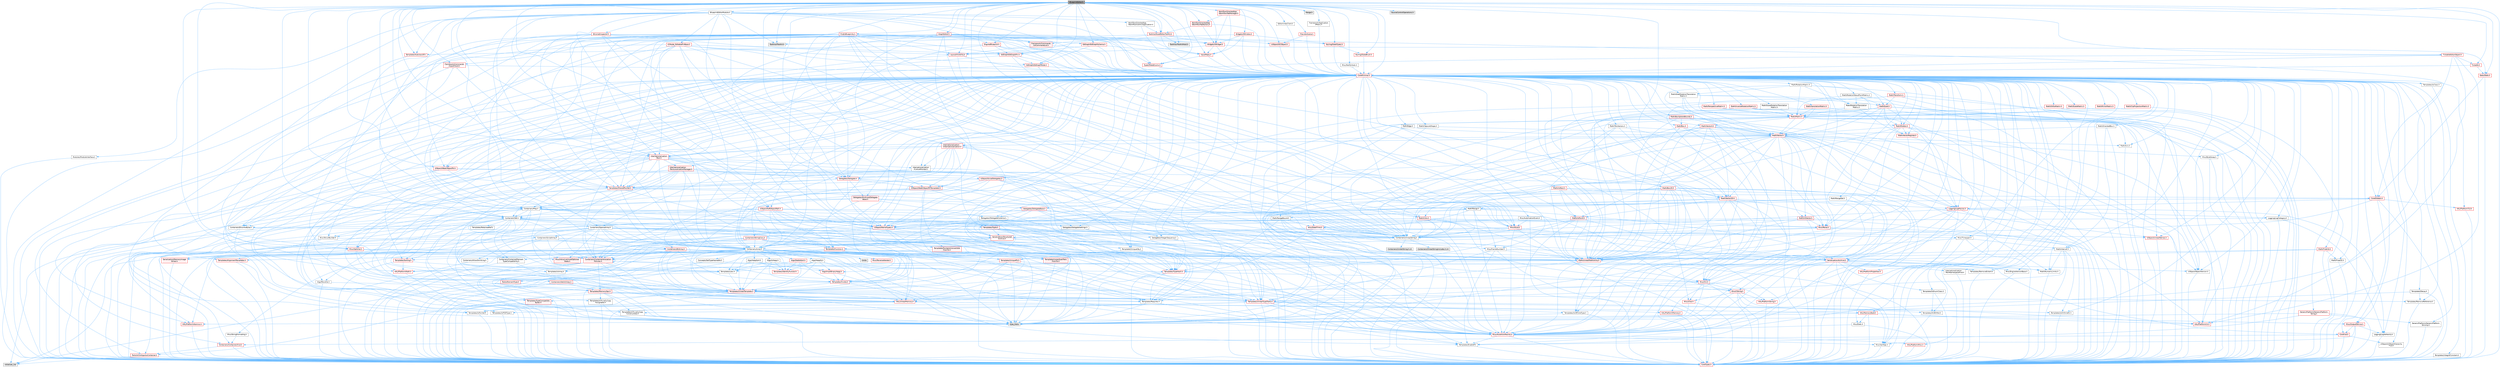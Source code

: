 digraph "BlueprintEditor.h"
{
 // INTERACTIVE_SVG=YES
 // LATEX_PDF_SIZE
  bgcolor="transparent";
  edge [fontname=Helvetica,fontsize=10,labelfontname=Helvetica,labelfontsize=10];
  node [fontname=Helvetica,fontsize=10,shape=box,height=0.2,width=0.4];
  Node1 [id="Node000001",label="BlueprintEditor.h",height=0.2,width=0.4,color="gray40", fillcolor="grey60", style="filled", fontcolor="black",tooltip=" "];
  Node1 -> Node2 [id="edge1_Node000001_Node000002",color="steelblue1",style="solid",tooltip=" "];
  Node2 [id="Node000002",label="BlueprintEditorModule.h",height=0.2,width=0.4,color="grey40", fillcolor="white", style="filled",URL="$df/d39/BlueprintEditorModule_8h.html",tooltip=" "];
  Node2 -> Node3 [id="edge2_Node000002_Node000003",color="steelblue1",style="solid",tooltip=" "];
  Node3 [id="Node000003",label="Containers/Array.h",height=0.2,width=0.4,color="grey40", fillcolor="white", style="filled",URL="$df/dd0/Array_8h.html",tooltip=" "];
  Node3 -> Node4 [id="edge3_Node000003_Node000004",color="steelblue1",style="solid",tooltip=" "];
  Node4 [id="Node000004",label="CoreTypes.h",height=0.2,width=0.4,color="red", fillcolor="#FFF0F0", style="filled",URL="$dc/dec/CoreTypes_8h.html",tooltip=" "];
  Node3 -> Node18 [id="edge4_Node000003_Node000018",color="steelblue1",style="solid",tooltip=" "];
  Node18 [id="Node000018",label="Misc/AssertionMacros.h",height=0.2,width=0.4,color="red", fillcolor="#FFF0F0", style="filled",URL="$d0/dfa/AssertionMacros_8h.html",tooltip=" "];
  Node18 -> Node4 [id="edge5_Node000018_Node000004",color="steelblue1",style="solid",tooltip=" "];
  Node18 -> Node19 [id="edge6_Node000018_Node000019",color="steelblue1",style="solid",tooltip=" "];
  Node19 [id="Node000019",label="HAL/PlatformMisc.h",height=0.2,width=0.4,color="red", fillcolor="#FFF0F0", style="filled",URL="$d0/df5/PlatformMisc_8h.html",tooltip=" "];
  Node19 -> Node4 [id="edge7_Node000019_Node000004",color="steelblue1",style="solid",tooltip=" "];
  Node18 -> Node55 [id="edge8_Node000018_Node000055",color="steelblue1",style="solid",tooltip=" "];
  Node55 [id="Node000055",label="Templates/EnableIf.h",height=0.2,width=0.4,color="grey40", fillcolor="white", style="filled",URL="$d7/d60/EnableIf_8h.html",tooltip=" "];
  Node55 -> Node4 [id="edge9_Node000055_Node000004",color="steelblue1",style="solid",tooltip=" "];
  Node18 -> Node61 [id="edge10_Node000018_Node000061",color="steelblue1",style="solid",tooltip=" "];
  Node61 [id="Node000061",label="Misc/VarArgs.h",height=0.2,width=0.4,color="grey40", fillcolor="white", style="filled",URL="$d5/d6f/VarArgs_8h.html",tooltip=" "];
  Node61 -> Node4 [id="edge11_Node000061_Node000004",color="steelblue1",style="solid",tooltip=" "];
  Node3 -> Node69 [id="edge12_Node000003_Node000069",color="steelblue1",style="solid",tooltip=" "];
  Node69 [id="Node000069",label="Misc/IntrusiveUnsetOptional\lState.h",height=0.2,width=0.4,color="red", fillcolor="#FFF0F0", style="filled",URL="$d2/d0a/IntrusiveUnsetOptionalState_8h.html",tooltip=" "];
  Node3 -> Node71 [id="edge13_Node000003_Node000071",color="steelblue1",style="solid",tooltip=" "];
  Node71 [id="Node000071",label="Misc/ReverseIterate.h",height=0.2,width=0.4,color="red", fillcolor="#FFF0F0", style="filled",URL="$db/de3/ReverseIterate_8h.html",tooltip=" "];
  Node3 -> Node73 [id="edge14_Node000003_Node000073",color="steelblue1",style="solid",tooltip=" "];
  Node73 [id="Node000073",label="HAL/UnrealMemory.h",height=0.2,width=0.4,color="red", fillcolor="#FFF0F0", style="filled",URL="$d9/d96/UnrealMemory_8h.html",tooltip=" "];
  Node73 -> Node4 [id="edge15_Node000073_Node000004",color="steelblue1",style="solid",tooltip=" "];
  Node73 -> Node77 [id="edge16_Node000073_Node000077",color="steelblue1",style="solid",tooltip=" "];
  Node77 [id="Node000077",label="HAL/MemoryBase.h",height=0.2,width=0.4,color="red", fillcolor="#FFF0F0", style="filled",URL="$d6/d9f/MemoryBase_8h.html",tooltip=" "];
  Node77 -> Node4 [id="edge17_Node000077_Node000004",color="steelblue1",style="solid",tooltip=" "];
  Node77 -> Node48 [id="edge18_Node000077_Node000048",color="steelblue1",style="solid",tooltip=" "];
  Node48 [id="Node000048",label="HAL/PlatformAtomics.h",height=0.2,width=0.4,color="red", fillcolor="#FFF0F0", style="filled",URL="$d3/d36/PlatformAtomics_8h.html",tooltip=" "];
  Node48 -> Node4 [id="edge19_Node000048_Node000004",color="steelblue1",style="solid",tooltip=" "];
  Node77 -> Node31 [id="edge20_Node000077_Node000031",color="steelblue1",style="solid",tooltip=" "];
  Node31 [id="Node000031",label="HAL/PlatformCrt.h",height=0.2,width=0.4,color="red", fillcolor="#FFF0F0", style="filled",URL="$d8/d75/PlatformCrt_8h.html",tooltip=" "];
  Node77 -> Node78 [id="edge21_Node000077_Node000078",color="steelblue1",style="solid",tooltip=" "];
  Node78 [id="Node000078",label="Misc/Exec.h",height=0.2,width=0.4,color="grey40", fillcolor="white", style="filled",URL="$de/ddb/Exec_8h.html",tooltip=" "];
  Node78 -> Node4 [id="edge22_Node000078_Node000004",color="steelblue1",style="solid",tooltip=" "];
  Node78 -> Node18 [id="edge23_Node000078_Node000018",color="steelblue1",style="solid",tooltip=" "];
  Node77 -> Node79 [id="edge24_Node000077_Node000079",color="steelblue1",style="solid",tooltip=" "];
  Node79 [id="Node000079",label="Misc/OutputDevice.h",height=0.2,width=0.4,color="red", fillcolor="#FFF0F0", style="filled",URL="$d7/d32/OutputDevice_8h.html",tooltip=" "];
  Node79 -> Node26 [id="edge25_Node000079_Node000026",color="steelblue1",style="solid",tooltip=" "];
  Node26 [id="Node000026",label="CoreFwd.h",height=0.2,width=0.4,color="red", fillcolor="#FFF0F0", style="filled",URL="$d1/d1e/CoreFwd_8h.html",tooltip=" "];
  Node26 -> Node4 [id="edge26_Node000026_Node000004",color="steelblue1",style="solid",tooltip=" "];
  Node26 -> Node27 [id="edge27_Node000026_Node000027",color="steelblue1",style="solid",tooltip=" "];
  Node27 [id="Node000027",label="Containers/ContainersFwd.h",height=0.2,width=0.4,color="red", fillcolor="#FFF0F0", style="filled",URL="$d4/d0a/ContainersFwd_8h.html",tooltip=" "];
  Node27 -> Node4 [id="edge28_Node000027_Node000004",color="steelblue1",style="solid",tooltip=" "];
  Node27 -> Node24 [id="edge29_Node000027_Node000024",color="steelblue1",style="solid",tooltip=" "];
  Node24 [id="Node000024",label="Traits/IsContiguousContainer.h",height=0.2,width=0.4,color="red", fillcolor="#FFF0F0", style="filled",URL="$d5/d3c/IsContiguousContainer_8h.html",tooltip=" "];
  Node24 -> Node4 [id="edge30_Node000024_Node000004",color="steelblue1",style="solid",tooltip=" "];
  Node24 -> Node23 [id="edge31_Node000024_Node000023",color="steelblue1",style="solid",tooltip=" "];
  Node23 [id="Node000023",label="initializer_list",height=0.2,width=0.4,color="grey60", fillcolor="#E0E0E0", style="filled",tooltip=" "];
  Node26 -> Node29 [id="edge32_Node000026_Node000029",color="steelblue1",style="solid",tooltip=" "];
  Node29 [id="Node000029",label="UObject/UObjectHierarchy\lFwd.h",height=0.2,width=0.4,color="grey40", fillcolor="white", style="filled",URL="$d3/d13/UObjectHierarchyFwd_8h.html",tooltip=" "];
  Node79 -> Node4 [id="edge33_Node000079_Node000004",color="steelblue1",style="solid",tooltip=" "];
  Node79 -> Node80 [id="edge34_Node000079_Node000080",color="steelblue1",style="solid",tooltip=" "];
  Node80 [id="Node000080",label="Logging/LogVerbosity.h",height=0.2,width=0.4,color="grey40", fillcolor="white", style="filled",URL="$d2/d8f/LogVerbosity_8h.html",tooltip=" "];
  Node80 -> Node4 [id="edge35_Node000080_Node000004",color="steelblue1",style="solid",tooltip=" "];
  Node79 -> Node61 [id="edge36_Node000079_Node000061",color="steelblue1",style="solid",tooltip=" "];
  Node73 -> Node90 [id="edge37_Node000073_Node000090",color="steelblue1",style="solid",tooltip=" "];
  Node90 [id="Node000090",label="HAL/PlatformMemory.h",height=0.2,width=0.4,color="red", fillcolor="#FFF0F0", style="filled",URL="$de/d68/PlatformMemory_8h.html",tooltip=" "];
  Node90 -> Node4 [id="edge38_Node000090_Node000004",color="steelblue1",style="solid",tooltip=" "];
  Node73 -> Node93 [id="edge39_Node000073_Node000093",color="steelblue1",style="solid",tooltip=" "];
  Node93 [id="Node000093",label="Templates/IsPointer.h",height=0.2,width=0.4,color="grey40", fillcolor="white", style="filled",URL="$d7/d05/IsPointer_8h.html",tooltip=" "];
  Node93 -> Node4 [id="edge40_Node000093_Node000004",color="steelblue1",style="solid",tooltip=" "];
  Node3 -> Node94 [id="edge41_Node000003_Node000094",color="steelblue1",style="solid",tooltip=" "];
  Node94 [id="Node000094",label="Templates/UnrealTypeTraits.h",height=0.2,width=0.4,color="red", fillcolor="#FFF0F0", style="filled",URL="$d2/d2d/UnrealTypeTraits_8h.html",tooltip=" "];
  Node94 -> Node4 [id="edge42_Node000094_Node000004",color="steelblue1",style="solid",tooltip=" "];
  Node94 -> Node93 [id="edge43_Node000094_Node000093",color="steelblue1",style="solid",tooltip=" "];
  Node94 -> Node18 [id="edge44_Node000094_Node000018",color="steelblue1",style="solid",tooltip=" "];
  Node94 -> Node86 [id="edge45_Node000094_Node000086",color="steelblue1",style="solid",tooltip=" "];
  Node86 [id="Node000086",label="Templates/AndOrNot.h",height=0.2,width=0.4,color="grey40", fillcolor="white", style="filled",URL="$db/d0a/AndOrNot_8h.html",tooltip=" "];
  Node86 -> Node4 [id="edge46_Node000086_Node000004",color="steelblue1",style="solid",tooltip=" "];
  Node94 -> Node55 [id="edge47_Node000094_Node000055",color="steelblue1",style="solid",tooltip=" "];
  Node94 -> Node95 [id="edge48_Node000094_Node000095",color="steelblue1",style="solid",tooltip=" "];
  Node95 [id="Node000095",label="Templates/IsArithmetic.h",height=0.2,width=0.4,color="grey40", fillcolor="white", style="filled",URL="$d2/d5d/IsArithmetic_8h.html",tooltip=" "];
  Node95 -> Node4 [id="edge49_Node000095_Node000004",color="steelblue1",style="solid",tooltip=" "];
  Node94 -> Node97 [id="edge50_Node000094_Node000097",color="steelblue1",style="solid",tooltip=" "];
  Node97 [id="Node000097",label="Templates/IsPODType.h",height=0.2,width=0.4,color="grey40", fillcolor="white", style="filled",URL="$d7/db1/IsPODType_8h.html",tooltip=" "];
  Node97 -> Node4 [id="edge51_Node000097_Node000004",color="steelblue1",style="solid",tooltip=" "];
  Node94 -> Node98 [id="edge52_Node000094_Node000098",color="steelblue1",style="solid",tooltip=" "];
  Node98 [id="Node000098",label="Templates/IsUECoreType.h",height=0.2,width=0.4,color="grey40", fillcolor="white", style="filled",URL="$d1/db8/IsUECoreType_8h.html",tooltip=" "];
  Node98 -> Node4 [id="edge53_Node000098_Node000004",color="steelblue1",style="solid",tooltip=" "];
  Node98 -> Node8 [id="edge54_Node000098_Node000008",color="steelblue1",style="solid",tooltip=" "];
  Node8 [id="Node000008",label="type_traits",height=0.2,width=0.4,color="grey60", fillcolor="#E0E0E0", style="filled",tooltip=" "];
  Node94 -> Node87 [id="edge55_Node000094_Node000087",color="steelblue1",style="solid",tooltip=" "];
  Node87 [id="Node000087",label="Templates/IsTriviallyCopy\lConstructible.h",height=0.2,width=0.4,color="grey40", fillcolor="white", style="filled",URL="$d3/d78/IsTriviallyCopyConstructible_8h.html",tooltip=" "];
  Node87 -> Node4 [id="edge56_Node000087_Node000004",color="steelblue1",style="solid",tooltip=" "];
  Node87 -> Node8 [id="edge57_Node000087_Node000008",color="steelblue1",style="solid",tooltip=" "];
  Node3 -> Node99 [id="edge58_Node000003_Node000099",color="steelblue1",style="solid",tooltip=" "];
  Node99 [id="Node000099",label="Templates/UnrealTemplate.h",height=0.2,width=0.4,color="red", fillcolor="#FFF0F0", style="filled",URL="$d4/d24/UnrealTemplate_8h.html",tooltip=" "];
  Node99 -> Node4 [id="edge59_Node000099_Node000004",color="steelblue1",style="solid",tooltip=" "];
  Node99 -> Node93 [id="edge60_Node000099_Node000093",color="steelblue1",style="solid",tooltip=" "];
  Node99 -> Node73 [id="edge61_Node000099_Node000073",color="steelblue1",style="solid",tooltip=" "];
  Node99 -> Node94 [id="edge62_Node000099_Node000094",color="steelblue1",style="solid",tooltip=" "];
  Node99 -> Node102 [id="edge63_Node000099_Node000102",color="steelblue1",style="solid",tooltip=" "];
  Node102 [id="Node000102",label="Templates/RemoveReference.h",height=0.2,width=0.4,color="grey40", fillcolor="white", style="filled",URL="$da/dbe/RemoveReference_8h.html",tooltip=" "];
  Node102 -> Node4 [id="edge64_Node000102_Node000004",color="steelblue1",style="solid",tooltip=" "];
  Node99 -> Node63 [id="edge65_Node000099_Node000063",color="steelblue1",style="solid",tooltip=" "];
  Node63 [id="Node000063",label="Templates/Requires.h",height=0.2,width=0.4,color="grey40", fillcolor="white", style="filled",URL="$dc/d96/Requires_8h.html",tooltip=" "];
  Node63 -> Node55 [id="edge66_Node000063_Node000055",color="steelblue1",style="solid",tooltip=" "];
  Node63 -> Node8 [id="edge67_Node000063_Node000008",color="steelblue1",style="solid",tooltip=" "];
  Node99 -> Node103 [id="edge68_Node000099_Node000103",color="steelblue1",style="solid",tooltip=" "];
  Node103 [id="Node000103",label="Templates/TypeCompatible\lBytes.h",height=0.2,width=0.4,color="red", fillcolor="#FFF0F0", style="filled",URL="$df/d0a/TypeCompatibleBytes_8h.html",tooltip=" "];
  Node103 -> Node4 [id="edge69_Node000103_Node000004",color="steelblue1",style="solid",tooltip=" "];
  Node103 -> Node8 [id="edge70_Node000103_Node000008",color="steelblue1",style="solid",tooltip=" "];
  Node99 -> Node24 [id="edge71_Node000099_Node000024",color="steelblue1",style="solid",tooltip=" "];
  Node99 -> Node8 [id="edge72_Node000099_Node000008",color="steelblue1",style="solid",tooltip=" "];
  Node3 -> Node105 [id="edge73_Node000003_Node000105",color="steelblue1",style="solid",tooltip=" "];
  Node105 [id="Node000105",label="Containers/AllowShrinking.h",height=0.2,width=0.4,color="grey40", fillcolor="white", style="filled",URL="$d7/d1a/AllowShrinking_8h.html",tooltip=" "];
  Node105 -> Node4 [id="edge74_Node000105_Node000004",color="steelblue1",style="solid",tooltip=" "];
  Node3 -> Node106 [id="edge75_Node000003_Node000106",color="steelblue1",style="solid",tooltip=" "];
  Node106 [id="Node000106",label="Containers/ContainerAllocation\lPolicies.h",height=0.2,width=0.4,color="red", fillcolor="#FFF0F0", style="filled",URL="$d7/dff/ContainerAllocationPolicies_8h.html",tooltip=" "];
  Node106 -> Node4 [id="edge76_Node000106_Node000004",color="steelblue1",style="solid",tooltip=" "];
  Node106 -> Node106 [id="edge77_Node000106_Node000106",color="steelblue1",style="solid",tooltip=" "];
  Node106 -> Node108 [id="edge78_Node000106_Node000108",color="steelblue1",style="solid",tooltip=" "];
  Node108 [id="Node000108",label="HAL/PlatformMath.h",height=0.2,width=0.4,color="red", fillcolor="#FFF0F0", style="filled",URL="$dc/d53/PlatformMath_8h.html",tooltip=" "];
  Node108 -> Node4 [id="edge79_Node000108_Node000004",color="steelblue1",style="solid",tooltip=" "];
  Node106 -> Node73 [id="edge80_Node000106_Node000073",color="steelblue1",style="solid",tooltip=" "];
  Node106 -> Node41 [id="edge81_Node000106_Node000041",color="steelblue1",style="solid",tooltip=" "];
  Node41 [id="Node000041",label="Math/NumericLimits.h",height=0.2,width=0.4,color="grey40", fillcolor="white", style="filled",URL="$df/d1b/NumericLimits_8h.html",tooltip=" "];
  Node41 -> Node4 [id="edge82_Node000041_Node000004",color="steelblue1",style="solid",tooltip=" "];
  Node106 -> Node18 [id="edge83_Node000106_Node000018",color="steelblue1",style="solid",tooltip=" "];
  Node106 -> Node117 [id="edge84_Node000106_Node000117",color="steelblue1",style="solid",tooltip=" "];
  Node117 [id="Node000117",label="Templates/MemoryOps.h",height=0.2,width=0.4,color="red", fillcolor="#FFF0F0", style="filled",URL="$db/dea/MemoryOps_8h.html",tooltip=" "];
  Node117 -> Node4 [id="edge85_Node000117_Node000004",color="steelblue1",style="solid",tooltip=" "];
  Node117 -> Node73 [id="edge86_Node000117_Node000073",color="steelblue1",style="solid",tooltip=" "];
  Node117 -> Node88 [id="edge87_Node000117_Node000088",color="steelblue1",style="solid",tooltip=" "];
  Node88 [id="Node000088",label="Templates/IsTriviallyCopy\lAssignable.h",height=0.2,width=0.4,color="grey40", fillcolor="white", style="filled",URL="$d2/df2/IsTriviallyCopyAssignable_8h.html",tooltip=" "];
  Node88 -> Node4 [id="edge88_Node000088_Node000004",color="steelblue1",style="solid",tooltip=" "];
  Node88 -> Node8 [id="edge89_Node000088_Node000008",color="steelblue1",style="solid",tooltip=" "];
  Node117 -> Node87 [id="edge90_Node000117_Node000087",color="steelblue1",style="solid",tooltip=" "];
  Node117 -> Node63 [id="edge91_Node000117_Node000063",color="steelblue1",style="solid",tooltip=" "];
  Node117 -> Node94 [id="edge92_Node000117_Node000094",color="steelblue1",style="solid",tooltip=" "];
  Node117 -> Node8 [id="edge93_Node000117_Node000008",color="steelblue1",style="solid",tooltip=" "];
  Node106 -> Node103 [id="edge94_Node000106_Node000103",color="steelblue1",style="solid",tooltip=" "];
  Node106 -> Node8 [id="edge95_Node000106_Node000008",color="steelblue1",style="solid",tooltip=" "];
  Node3 -> Node118 [id="edge96_Node000003_Node000118",color="steelblue1",style="solid",tooltip=" "];
  Node118 [id="Node000118",label="Containers/ContainerElement\lTypeCompatibility.h",height=0.2,width=0.4,color="grey40", fillcolor="white", style="filled",URL="$df/ddf/ContainerElementTypeCompatibility_8h.html",tooltip=" "];
  Node118 -> Node4 [id="edge97_Node000118_Node000004",color="steelblue1",style="solid",tooltip=" "];
  Node118 -> Node94 [id="edge98_Node000118_Node000094",color="steelblue1",style="solid",tooltip=" "];
  Node3 -> Node119 [id="edge99_Node000003_Node000119",color="steelblue1",style="solid",tooltip=" "];
  Node119 [id="Node000119",label="Serialization/Archive.h",height=0.2,width=0.4,color="red", fillcolor="#FFF0F0", style="filled",URL="$d7/d3b/Archive_8h.html",tooltip=" "];
  Node119 -> Node26 [id="edge100_Node000119_Node000026",color="steelblue1",style="solid",tooltip=" "];
  Node119 -> Node4 [id="edge101_Node000119_Node000004",color="steelblue1",style="solid",tooltip=" "];
  Node119 -> Node120 [id="edge102_Node000119_Node000120",color="steelblue1",style="solid",tooltip=" "];
  Node120 [id="Node000120",label="HAL/PlatformProperties.h",height=0.2,width=0.4,color="red", fillcolor="#FFF0F0", style="filled",URL="$d9/db0/PlatformProperties_8h.html",tooltip=" "];
  Node120 -> Node4 [id="edge103_Node000120_Node000004",color="steelblue1",style="solid",tooltip=" "];
  Node119 -> Node123 [id="edge104_Node000119_Node000123",color="steelblue1",style="solid",tooltip=" "];
  Node123 [id="Node000123",label="Internationalization\l/TextNamespaceFwd.h",height=0.2,width=0.4,color="grey40", fillcolor="white", style="filled",URL="$d8/d97/TextNamespaceFwd_8h.html",tooltip=" "];
  Node123 -> Node4 [id="edge105_Node000123_Node000004",color="steelblue1",style="solid",tooltip=" "];
  Node119 -> Node18 [id="edge106_Node000119_Node000018",color="steelblue1",style="solid",tooltip=" "];
  Node119 -> Node124 [id="edge107_Node000119_Node000124",color="steelblue1",style="solid",tooltip=" "];
  Node124 [id="Node000124",label="Misc/EngineVersionBase.h",height=0.2,width=0.4,color="grey40", fillcolor="white", style="filled",URL="$d5/d2b/EngineVersionBase_8h.html",tooltip=" "];
  Node124 -> Node4 [id="edge108_Node000124_Node000004",color="steelblue1",style="solid",tooltip=" "];
  Node119 -> Node61 [id="edge109_Node000119_Node000061",color="steelblue1",style="solid",tooltip=" "];
  Node119 -> Node55 [id="edge110_Node000119_Node000055",color="steelblue1",style="solid",tooltip=" "];
  Node119 -> Node127 [id="edge111_Node000119_Node000127",color="steelblue1",style="solid",tooltip=" "];
  Node127 [id="Node000127",label="Templates/IsEnumClass.h",height=0.2,width=0.4,color="grey40", fillcolor="white", style="filled",URL="$d7/d15/IsEnumClass_8h.html",tooltip=" "];
  Node127 -> Node4 [id="edge112_Node000127_Node000004",color="steelblue1",style="solid",tooltip=" "];
  Node127 -> Node86 [id="edge113_Node000127_Node000086",color="steelblue1",style="solid",tooltip=" "];
  Node119 -> Node99 [id="edge114_Node000119_Node000099",color="steelblue1",style="solid",tooltip=" "];
  Node119 -> Node128 [id="edge115_Node000119_Node000128",color="steelblue1",style="solid",tooltip=" "];
  Node128 [id="Node000128",label="UObject/ObjectVersion.h",height=0.2,width=0.4,color="grey40", fillcolor="white", style="filled",URL="$da/d63/ObjectVersion_8h.html",tooltip=" "];
  Node128 -> Node4 [id="edge116_Node000128_Node000004",color="steelblue1",style="solid",tooltip=" "];
  Node3 -> Node129 [id="edge117_Node000003_Node000129",color="steelblue1",style="solid",tooltip=" "];
  Node129 [id="Node000129",label="Serialization/MemoryImage\lWriter.h",height=0.2,width=0.4,color="red", fillcolor="#FFF0F0", style="filled",URL="$d0/d08/MemoryImageWriter_8h.html",tooltip=" "];
  Node129 -> Node4 [id="edge118_Node000129_Node000004",color="steelblue1",style="solid",tooltip=" "];
  Node3 -> Node143 [id="edge119_Node000003_Node000143",color="steelblue1",style="solid",tooltip=" "];
  Node143 [id="Node000143",label="Algo/Heapify.h",height=0.2,width=0.4,color="grey40", fillcolor="white", style="filled",URL="$d0/d2a/Heapify_8h.html",tooltip=" "];
  Node143 -> Node144 [id="edge120_Node000143_Node000144",color="steelblue1",style="solid",tooltip=" "];
  Node144 [id="Node000144",label="Algo/Impl/BinaryHeap.h",height=0.2,width=0.4,color="red", fillcolor="#FFF0F0", style="filled",URL="$d7/da3/Algo_2Impl_2BinaryHeap_8h.html",tooltip=" "];
  Node144 -> Node145 [id="edge121_Node000144_Node000145",color="steelblue1",style="solid",tooltip=" "];
  Node145 [id="Node000145",label="Templates/Invoke.h",height=0.2,width=0.4,color="red", fillcolor="#FFF0F0", style="filled",URL="$d7/deb/Invoke_8h.html",tooltip=" "];
  Node145 -> Node4 [id="edge122_Node000145_Node000004",color="steelblue1",style="solid",tooltip=" "];
  Node145 -> Node99 [id="edge123_Node000145_Node000099",color="steelblue1",style="solid",tooltip=" "];
  Node145 -> Node8 [id="edge124_Node000145_Node000008",color="steelblue1",style="solid",tooltip=" "];
  Node144 -> Node8 [id="edge125_Node000144_Node000008",color="steelblue1",style="solid",tooltip=" "];
  Node143 -> Node149 [id="edge126_Node000143_Node000149",color="steelblue1",style="solid",tooltip=" "];
  Node149 [id="Node000149",label="Templates/IdentityFunctor.h",height=0.2,width=0.4,color="red", fillcolor="#FFF0F0", style="filled",URL="$d7/d2e/IdentityFunctor_8h.html",tooltip=" "];
  Node143 -> Node145 [id="edge127_Node000143_Node000145",color="steelblue1",style="solid",tooltip=" "];
  Node143 -> Node150 [id="edge128_Node000143_Node000150",color="steelblue1",style="solid",tooltip=" "];
  Node150 [id="Node000150",label="Templates/Less.h",height=0.2,width=0.4,color="grey40", fillcolor="white", style="filled",URL="$de/dc8/Less_8h.html",tooltip=" "];
  Node150 -> Node4 [id="edge129_Node000150_Node000004",color="steelblue1",style="solid",tooltip=" "];
  Node150 -> Node99 [id="edge130_Node000150_Node000099",color="steelblue1",style="solid",tooltip=" "];
  Node143 -> Node99 [id="edge131_Node000143_Node000099",color="steelblue1",style="solid",tooltip=" "];
  Node3 -> Node151 [id="edge132_Node000003_Node000151",color="steelblue1",style="solid",tooltip=" "];
  Node151 [id="Node000151",label="Algo/HeapSort.h",height=0.2,width=0.4,color="grey40", fillcolor="white", style="filled",URL="$d3/d92/HeapSort_8h.html",tooltip=" "];
  Node151 -> Node144 [id="edge133_Node000151_Node000144",color="steelblue1",style="solid",tooltip=" "];
  Node151 -> Node149 [id="edge134_Node000151_Node000149",color="steelblue1",style="solid",tooltip=" "];
  Node151 -> Node150 [id="edge135_Node000151_Node000150",color="steelblue1",style="solid",tooltip=" "];
  Node151 -> Node99 [id="edge136_Node000151_Node000099",color="steelblue1",style="solid",tooltip=" "];
  Node3 -> Node152 [id="edge137_Node000003_Node000152",color="steelblue1",style="solid",tooltip=" "];
  Node152 [id="Node000152",label="Algo/IsHeap.h",height=0.2,width=0.4,color="grey40", fillcolor="white", style="filled",URL="$de/d32/IsHeap_8h.html",tooltip=" "];
  Node152 -> Node144 [id="edge138_Node000152_Node000144",color="steelblue1",style="solid",tooltip=" "];
  Node152 -> Node149 [id="edge139_Node000152_Node000149",color="steelblue1",style="solid",tooltip=" "];
  Node152 -> Node145 [id="edge140_Node000152_Node000145",color="steelblue1",style="solid",tooltip=" "];
  Node152 -> Node150 [id="edge141_Node000152_Node000150",color="steelblue1",style="solid",tooltip=" "];
  Node152 -> Node99 [id="edge142_Node000152_Node000099",color="steelblue1",style="solid",tooltip=" "];
  Node3 -> Node144 [id="edge143_Node000003_Node000144",color="steelblue1",style="solid",tooltip=" "];
  Node3 -> Node153 [id="edge144_Node000003_Node000153",color="steelblue1",style="solid",tooltip=" "];
  Node153 [id="Node000153",label="Algo/StableSort.h",height=0.2,width=0.4,color="red", fillcolor="#FFF0F0", style="filled",URL="$d7/d3c/StableSort_8h.html",tooltip=" "];
  Node153 -> Node149 [id="edge145_Node000153_Node000149",color="steelblue1",style="solid",tooltip=" "];
  Node153 -> Node145 [id="edge146_Node000153_Node000145",color="steelblue1",style="solid",tooltip=" "];
  Node153 -> Node150 [id="edge147_Node000153_Node000150",color="steelblue1",style="solid",tooltip=" "];
  Node153 -> Node99 [id="edge148_Node000153_Node000099",color="steelblue1",style="solid",tooltip=" "];
  Node3 -> Node156 [id="edge149_Node000003_Node000156",color="steelblue1",style="solid",tooltip=" "];
  Node156 [id="Node000156",label="Concepts/GetTypeHashable.h",height=0.2,width=0.4,color="grey40", fillcolor="white", style="filled",URL="$d3/da2/GetTypeHashable_8h.html",tooltip=" "];
  Node156 -> Node4 [id="edge150_Node000156_Node000004",color="steelblue1",style="solid",tooltip=" "];
  Node156 -> Node134 [id="edge151_Node000156_Node000134",color="steelblue1",style="solid",tooltip=" "];
  Node134 [id="Node000134",label="Templates/TypeHash.h",height=0.2,width=0.4,color="red", fillcolor="#FFF0F0", style="filled",URL="$d1/d62/TypeHash_8h.html",tooltip=" "];
  Node134 -> Node4 [id="edge152_Node000134_Node000004",color="steelblue1",style="solid",tooltip=" "];
  Node134 -> Node63 [id="edge153_Node000134_Node000063",color="steelblue1",style="solid",tooltip=" "];
  Node134 -> Node135 [id="edge154_Node000134_Node000135",color="steelblue1",style="solid",tooltip=" "];
  Node135 [id="Node000135",label="Misc/Crc.h",height=0.2,width=0.4,color="red", fillcolor="#FFF0F0", style="filled",URL="$d4/dd2/Crc_8h.html",tooltip=" "];
  Node135 -> Node4 [id="edge155_Node000135_Node000004",color="steelblue1",style="solid",tooltip=" "];
  Node135 -> Node75 [id="edge156_Node000135_Node000075",color="steelblue1",style="solid",tooltip=" "];
  Node75 [id="Node000075",label="HAL/PlatformString.h",height=0.2,width=0.4,color="red", fillcolor="#FFF0F0", style="filled",URL="$db/db5/PlatformString_8h.html",tooltip=" "];
  Node75 -> Node4 [id="edge157_Node000075_Node000004",color="steelblue1",style="solid",tooltip=" "];
  Node135 -> Node18 [id="edge158_Node000135_Node000018",color="steelblue1",style="solid",tooltip=" "];
  Node135 -> Node136 [id="edge159_Node000135_Node000136",color="steelblue1",style="solid",tooltip=" "];
  Node136 [id="Node000136",label="Misc/CString.h",height=0.2,width=0.4,color="red", fillcolor="#FFF0F0", style="filled",URL="$d2/d49/CString_8h.html",tooltip=" "];
  Node136 -> Node4 [id="edge160_Node000136_Node000004",color="steelblue1",style="solid",tooltip=" "];
  Node136 -> Node31 [id="edge161_Node000136_Node000031",color="steelblue1",style="solid",tooltip=" "];
  Node136 -> Node75 [id="edge162_Node000136_Node000075",color="steelblue1",style="solid",tooltip=" "];
  Node136 -> Node18 [id="edge163_Node000136_Node000018",color="steelblue1",style="solid",tooltip=" "];
  Node136 -> Node137 [id="edge164_Node000136_Node000137",color="steelblue1",style="solid",tooltip=" "];
  Node137 [id="Node000137",label="Misc/Char.h",height=0.2,width=0.4,color="red", fillcolor="#FFF0F0", style="filled",URL="$d0/d58/Char_8h.html",tooltip=" "];
  Node137 -> Node4 [id="edge165_Node000137_Node000004",color="steelblue1",style="solid",tooltip=" "];
  Node137 -> Node8 [id="edge166_Node000137_Node000008",color="steelblue1",style="solid",tooltip=" "];
  Node136 -> Node61 [id="edge167_Node000136_Node000061",color="steelblue1",style="solid",tooltip=" "];
  Node135 -> Node137 [id="edge168_Node000135_Node000137",color="steelblue1",style="solid",tooltip=" "];
  Node135 -> Node94 [id="edge169_Node000135_Node000094",color="steelblue1",style="solid",tooltip=" "];
  Node134 -> Node8 [id="edge170_Node000134_Node000008",color="steelblue1",style="solid",tooltip=" "];
  Node3 -> Node149 [id="edge171_Node000003_Node000149",color="steelblue1",style="solid",tooltip=" "];
  Node3 -> Node145 [id="edge172_Node000003_Node000145",color="steelblue1",style="solid",tooltip=" "];
  Node3 -> Node150 [id="edge173_Node000003_Node000150",color="steelblue1",style="solid",tooltip=" "];
  Node3 -> Node157 [id="edge174_Node000003_Node000157",color="steelblue1",style="solid",tooltip=" "];
  Node157 [id="Node000157",label="Templates/LosesQualifiers\lFromTo.h",height=0.2,width=0.4,color="red", fillcolor="#FFF0F0", style="filled",URL="$d2/db3/LosesQualifiersFromTo_8h.html",tooltip=" "];
  Node157 -> Node8 [id="edge175_Node000157_Node000008",color="steelblue1",style="solid",tooltip=" "];
  Node3 -> Node63 [id="edge176_Node000003_Node000063",color="steelblue1",style="solid",tooltip=" "];
  Node3 -> Node158 [id="edge177_Node000003_Node000158",color="steelblue1",style="solid",tooltip=" "];
  Node158 [id="Node000158",label="Templates/Sorting.h",height=0.2,width=0.4,color="red", fillcolor="#FFF0F0", style="filled",URL="$d3/d9e/Sorting_8h.html",tooltip=" "];
  Node158 -> Node4 [id="edge178_Node000158_Node000004",color="steelblue1",style="solid",tooltip=" "];
  Node158 -> Node108 [id="edge179_Node000158_Node000108",color="steelblue1",style="solid",tooltip=" "];
  Node158 -> Node150 [id="edge180_Node000158_Node000150",color="steelblue1",style="solid",tooltip=" "];
  Node3 -> Node162 [id="edge181_Node000003_Node000162",color="steelblue1",style="solid",tooltip=" "];
  Node162 [id="Node000162",label="Templates/AlignmentTemplates.h",height=0.2,width=0.4,color="red", fillcolor="#FFF0F0", style="filled",URL="$dd/d32/AlignmentTemplates_8h.html",tooltip=" "];
  Node162 -> Node4 [id="edge182_Node000162_Node000004",color="steelblue1",style="solid",tooltip=" "];
  Node162 -> Node93 [id="edge183_Node000162_Node000093",color="steelblue1",style="solid",tooltip=" "];
  Node3 -> Node22 [id="edge184_Node000003_Node000022",color="steelblue1",style="solid",tooltip=" "];
  Node22 [id="Node000022",label="Traits/ElementType.h",height=0.2,width=0.4,color="red", fillcolor="#FFF0F0", style="filled",URL="$d5/d4f/ElementType_8h.html",tooltip=" "];
  Node22 -> Node23 [id="edge185_Node000022_Node000023",color="steelblue1",style="solid",tooltip=" "];
  Node22 -> Node8 [id="edge186_Node000022_Node000008",color="steelblue1",style="solid",tooltip=" "];
  Node3 -> Node114 [id="edge187_Node000003_Node000114",color="steelblue1",style="solid",tooltip=" "];
  Node114 [id="Node000114",label="limits",height=0.2,width=0.4,color="grey60", fillcolor="#E0E0E0", style="filled",tooltip=" "];
  Node3 -> Node8 [id="edge188_Node000003_Node000008",color="steelblue1",style="solid",tooltip=" "];
  Node2 -> Node163 [id="edge189_Node000002_Node000163",color="steelblue1",style="solid",tooltip=" "];
  Node163 [id="Node000163",label="Containers/Map.h",height=0.2,width=0.4,color="grey40", fillcolor="white", style="filled",URL="$df/d79/Map_8h.html",tooltip=" "];
  Node163 -> Node4 [id="edge190_Node000163_Node000004",color="steelblue1",style="solid",tooltip=" "];
  Node163 -> Node164 [id="edge191_Node000163_Node000164",color="steelblue1",style="solid",tooltip=" "];
  Node164 [id="Node000164",label="Algo/Reverse.h",height=0.2,width=0.4,color="grey40", fillcolor="white", style="filled",URL="$d5/d93/Reverse_8h.html",tooltip=" "];
  Node164 -> Node4 [id="edge192_Node000164_Node000004",color="steelblue1",style="solid",tooltip=" "];
  Node164 -> Node99 [id="edge193_Node000164_Node000099",color="steelblue1",style="solid",tooltip=" "];
  Node163 -> Node118 [id="edge194_Node000163_Node000118",color="steelblue1",style="solid",tooltip=" "];
  Node163 -> Node165 [id="edge195_Node000163_Node000165",color="steelblue1",style="solid",tooltip=" "];
  Node165 [id="Node000165",label="Containers/Set.h",height=0.2,width=0.4,color="grey40", fillcolor="white", style="filled",URL="$d4/d45/Set_8h.html",tooltip=" "];
  Node165 -> Node106 [id="edge196_Node000165_Node000106",color="steelblue1",style="solid",tooltip=" "];
  Node165 -> Node118 [id="edge197_Node000165_Node000118",color="steelblue1",style="solid",tooltip=" "];
  Node165 -> Node166 [id="edge198_Node000165_Node000166",color="steelblue1",style="solid",tooltip=" "];
  Node166 [id="Node000166",label="Containers/SetUtilities.h",height=0.2,width=0.4,color="red", fillcolor="#FFF0F0", style="filled",URL="$dc/de5/SetUtilities_8h.html",tooltip=" "];
  Node166 -> Node4 [id="edge199_Node000166_Node000004",color="steelblue1",style="solid",tooltip=" "];
  Node166 -> Node117 [id="edge200_Node000166_Node000117",color="steelblue1",style="solid",tooltip=" "];
  Node166 -> Node94 [id="edge201_Node000166_Node000094",color="steelblue1",style="solid",tooltip=" "];
  Node165 -> Node167 [id="edge202_Node000165_Node000167",color="steelblue1",style="solid",tooltip=" "];
  Node167 [id="Node000167",label="Containers/SparseArray.h",height=0.2,width=0.4,color="grey40", fillcolor="white", style="filled",URL="$d5/dbf/SparseArray_8h.html",tooltip=" "];
  Node167 -> Node4 [id="edge203_Node000167_Node000004",color="steelblue1",style="solid",tooltip=" "];
  Node167 -> Node18 [id="edge204_Node000167_Node000018",color="steelblue1",style="solid",tooltip=" "];
  Node167 -> Node73 [id="edge205_Node000167_Node000073",color="steelblue1",style="solid",tooltip=" "];
  Node167 -> Node94 [id="edge206_Node000167_Node000094",color="steelblue1",style="solid",tooltip=" "];
  Node167 -> Node99 [id="edge207_Node000167_Node000099",color="steelblue1",style="solid",tooltip=" "];
  Node167 -> Node106 [id="edge208_Node000167_Node000106",color="steelblue1",style="solid",tooltip=" "];
  Node167 -> Node150 [id="edge209_Node000167_Node000150",color="steelblue1",style="solid",tooltip=" "];
  Node167 -> Node3 [id="edge210_Node000167_Node000003",color="steelblue1",style="solid",tooltip=" "];
  Node167 -> Node161 [id="edge211_Node000167_Node000161",color="steelblue1",style="solid",tooltip=" "];
  Node161 [id="Node000161",label="Math/UnrealMathUtility.h",height=0.2,width=0.4,color="red", fillcolor="#FFF0F0", style="filled",URL="$db/db8/UnrealMathUtility_8h.html",tooltip=" "];
  Node161 -> Node4 [id="edge212_Node000161_Node000004",color="steelblue1",style="solid",tooltip=" "];
  Node161 -> Node18 [id="edge213_Node000161_Node000018",color="steelblue1",style="solid",tooltip=" "];
  Node161 -> Node108 [id="edge214_Node000161_Node000108",color="steelblue1",style="solid",tooltip=" "];
  Node161 -> Node63 [id="edge215_Node000161_Node000063",color="steelblue1",style="solid",tooltip=" "];
  Node167 -> Node168 [id="edge216_Node000167_Node000168",color="steelblue1",style="solid",tooltip=" "];
  Node168 [id="Node000168",label="Containers/ScriptArray.h",height=0.2,width=0.4,color="grey40", fillcolor="white", style="filled",URL="$dc/daf/ScriptArray_8h.html",tooltip=" "];
  Node168 -> Node4 [id="edge217_Node000168_Node000004",color="steelblue1",style="solid",tooltip=" "];
  Node168 -> Node18 [id="edge218_Node000168_Node000018",color="steelblue1",style="solid",tooltip=" "];
  Node168 -> Node73 [id="edge219_Node000168_Node000073",color="steelblue1",style="solid",tooltip=" "];
  Node168 -> Node105 [id="edge220_Node000168_Node000105",color="steelblue1",style="solid",tooltip=" "];
  Node168 -> Node106 [id="edge221_Node000168_Node000106",color="steelblue1",style="solid",tooltip=" "];
  Node168 -> Node3 [id="edge222_Node000168_Node000003",color="steelblue1",style="solid",tooltip=" "];
  Node168 -> Node23 [id="edge223_Node000168_Node000023",color="steelblue1",style="solid",tooltip=" "];
  Node167 -> Node169 [id="edge224_Node000167_Node000169",color="steelblue1",style="solid",tooltip=" "];
  Node169 [id="Node000169",label="Containers/BitArray.h",height=0.2,width=0.4,color="red", fillcolor="#FFF0F0", style="filled",URL="$d1/de4/BitArray_8h.html",tooltip=" "];
  Node169 -> Node106 [id="edge225_Node000169_Node000106",color="steelblue1",style="solid",tooltip=" "];
  Node169 -> Node4 [id="edge226_Node000169_Node000004",color="steelblue1",style="solid",tooltip=" "];
  Node169 -> Node48 [id="edge227_Node000169_Node000048",color="steelblue1",style="solid",tooltip=" "];
  Node169 -> Node73 [id="edge228_Node000169_Node000073",color="steelblue1",style="solid",tooltip=" "];
  Node169 -> Node161 [id="edge229_Node000169_Node000161",color="steelblue1",style="solid",tooltip=" "];
  Node169 -> Node18 [id="edge230_Node000169_Node000018",color="steelblue1",style="solid",tooltip=" "];
  Node169 -> Node119 [id="edge231_Node000169_Node000119",color="steelblue1",style="solid",tooltip=" "];
  Node169 -> Node129 [id="edge232_Node000169_Node000129",color="steelblue1",style="solid",tooltip=" "];
  Node169 -> Node55 [id="edge233_Node000169_Node000055",color="steelblue1",style="solid",tooltip=" "];
  Node169 -> Node145 [id="edge234_Node000169_Node000145",color="steelblue1",style="solid",tooltip=" "];
  Node169 -> Node99 [id="edge235_Node000169_Node000099",color="steelblue1",style="solid",tooltip=" "];
  Node169 -> Node94 [id="edge236_Node000169_Node000094",color="steelblue1",style="solid",tooltip=" "];
  Node167 -> Node170 [id="edge237_Node000167_Node000170",color="steelblue1",style="solid",tooltip=" "];
  Node170 [id="Node000170",label="Serialization/Structured\lArchive.h",height=0.2,width=0.4,color="red", fillcolor="#FFF0F0", style="filled",URL="$d9/d1e/StructuredArchive_8h.html",tooltip=" "];
  Node170 -> Node3 [id="edge238_Node000170_Node000003",color="steelblue1",style="solid",tooltip=" "];
  Node170 -> Node106 [id="edge239_Node000170_Node000106",color="steelblue1",style="solid",tooltip=" "];
  Node170 -> Node4 [id="edge240_Node000170_Node000004",color="steelblue1",style="solid",tooltip=" "];
  Node170 -> Node119 [id="edge241_Node000170_Node000119",color="steelblue1",style="solid",tooltip=" "];
  Node170 -> Node181 [id="edge242_Node000170_Node000181",color="steelblue1",style="solid",tooltip=" "];
  Node181 [id="Node000181",label="Templates/UniqueObj.h",height=0.2,width=0.4,color="grey40", fillcolor="white", style="filled",URL="$da/d95/UniqueObj_8h.html",tooltip=" "];
  Node181 -> Node4 [id="edge243_Node000181_Node000004",color="steelblue1",style="solid",tooltip=" "];
  Node181 -> Node182 [id="edge244_Node000181_Node000182",color="steelblue1",style="solid",tooltip=" "];
  Node182 [id="Node000182",label="Templates/UniquePtr.h",height=0.2,width=0.4,color="red", fillcolor="#FFF0F0", style="filled",URL="$de/d1a/UniquePtr_8h.html",tooltip=" "];
  Node182 -> Node4 [id="edge245_Node000182_Node000004",color="steelblue1",style="solid",tooltip=" "];
  Node182 -> Node99 [id="edge246_Node000182_Node000099",color="steelblue1",style="solid",tooltip=" "];
  Node182 -> Node183 [id="edge247_Node000182_Node000183",color="steelblue1",style="solid",tooltip=" "];
  Node183 [id="Node000183",label="Templates/IsArray.h",height=0.2,width=0.4,color="grey40", fillcolor="white", style="filled",URL="$d8/d8d/IsArray_8h.html",tooltip=" "];
  Node183 -> Node4 [id="edge248_Node000183_Node000004",color="steelblue1",style="solid",tooltip=" "];
  Node182 -> Node184 [id="edge249_Node000182_Node000184",color="steelblue1",style="solid",tooltip=" "];
  Node184 [id="Node000184",label="Templates/RemoveExtent.h",height=0.2,width=0.4,color="grey40", fillcolor="white", style="filled",URL="$dc/de9/RemoveExtent_8h.html",tooltip=" "];
  Node184 -> Node4 [id="edge250_Node000184_Node000004",color="steelblue1",style="solid",tooltip=" "];
  Node182 -> Node63 [id="edge251_Node000182_Node000063",color="steelblue1",style="solid",tooltip=" "];
  Node182 -> Node8 [id="edge252_Node000182_Node000008",color="steelblue1",style="solid",tooltip=" "];
  Node167 -> Node129 [id="edge253_Node000167_Node000129",color="steelblue1",style="solid",tooltip=" "];
  Node167 -> Node186 [id="edge254_Node000167_Node000186",color="steelblue1",style="solid",tooltip=" "];
  Node186 [id="Node000186",label="Containers/UnrealString.h",height=0.2,width=0.4,color="grey40", fillcolor="white", style="filled",URL="$d5/dba/UnrealString_8h.html",tooltip=" "];
  Node186 -> Node187 [id="edge255_Node000186_Node000187",color="steelblue1",style="solid",tooltip=" "];
  Node187 [id="Node000187",label="Containers/UnrealStringIncludes.h.inl",height=0.2,width=0.4,color="grey60", fillcolor="#E0E0E0", style="filled",tooltip=" "];
  Node186 -> Node188 [id="edge256_Node000186_Node000188",color="steelblue1",style="solid",tooltip=" "];
  Node188 [id="Node000188",label="Containers/UnrealString.h.inl",height=0.2,width=0.4,color="grey60", fillcolor="#E0E0E0", style="filled",tooltip=" "];
  Node186 -> Node189 [id="edge257_Node000186_Node000189",color="steelblue1",style="solid",tooltip=" "];
  Node189 [id="Node000189",label="Misc/StringFormatArg.h",height=0.2,width=0.4,color="grey40", fillcolor="white", style="filled",URL="$d2/d16/StringFormatArg_8h.html",tooltip=" "];
  Node189 -> Node27 [id="edge258_Node000189_Node000027",color="steelblue1",style="solid",tooltip=" "];
  Node167 -> Node69 [id="edge259_Node000167_Node000069",color="steelblue1",style="solid",tooltip=" "];
  Node165 -> Node27 [id="edge260_Node000165_Node000027",color="steelblue1",style="solid",tooltip=" "];
  Node165 -> Node161 [id="edge261_Node000165_Node000161",color="steelblue1",style="solid",tooltip=" "];
  Node165 -> Node18 [id="edge262_Node000165_Node000018",color="steelblue1",style="solid",tooltip=" "];
  Node165 -> Node190 [id="edge263_Node000165_Node000190",color="steelblue1",style="solid",tooltip=" "];
  Node190 [id="Node000190",label="Misc/StructBuilder.h",height=0.2,width=0.4,color="grey40", fillcolor="white", style="filled",URL="$d9/db3/StructBuilder_8h.html",tooltip=" "];
  Node190 -> Node4 [id="edge264_Node000190_Node000004",color="steelblue1",style="solid",tooltip=" "];
  Node190 -> Node161 [id="edge265_Node000190_Node000161",color="steelblue1",style="solid",tooltip=" "];
  Node190 -> Node162 [id="edge266_Node000190_Node000162",color="steelblue1",style="solid",tooltip=" "];
  Node165 -> Node129 [id="edge267_Node000165_Node000129",color="steelblue1",style="solid",tooltip=" "];
  Node165 -> Node170 [id="edge268_Node000165_Node000170",color="steelblue1",style="solid",tooltip=" "];
  Node165 -> Node191 [id="edge269_Node000165_Node000191",color="steelblue1",style="solid",tooltip=" "];
  Node191 [id="Node000191",label="Templates/Function.h",height=0.2,width=0.4,color="red", fillcolor="#FFF0F0", style="filled",URL="$df/df5/Function_8h.html",tooltip=" "];
  Node191 -> Node4 [id="edge270_Node000191_Node000004",color="steelblue1",style="solid",tooltip=" "];
  Node191 -> Node18 [id="edge271_Node000191_Node000018",color="steelblue1",style="solid",tooltip=" "];
  Node191 -> Node69 [id="edge272_Node000191_Node000069",color="steelblue1",style="solid",tooltip=" "];
  Node191 -> Node73 [id="edge273_Node000191_Node000073",color="steelblue1",style="solid",tooltip=" "];
  Node191 -> Node94 [id="edge274_Node000191_Node000094",color="steelblue1",style="solid",tooltip=" "];
  Node191 -> Node145 [id="edge275_Node000191_Node000145",color="steelblue1",style="solid",tooltip=" "];
  Node191 -> Node99 [id="edge276_Node000191_Node000099",color="steelblue1",style="solid",tooltip=" "];
  Node191 -> Node63 [id="edge277_Node000191_Node000063",color="steelblue1",style="solid",tooltip=" "];
  Node191 -> Node161 [id="edge278_Node000191_Node000161",color="steelblue1",style="solid",tooltip=" "];
  Node191 -> Node8 [id="edge279_Node000191_Node000008",color="steelblue1",style="solid",tooltip=" "];
  Node165 -> Node193 [id="edge280_Node000165_Node000193",color="steelblue1",style="solid",tooltip=" "];
  Node193 [id="Node000193",label="Templates/RetainedRef.h",height=0.2,width=0.4,color="grey40", fillcolor="white", style="filled",URL="$d1/dac/RetainedRef_8h.html",tooltip=" "];
  Node165 -> Node158 [id="edge281_Node000165_Node000158",color="steelblue1",style="solid",tooltip=" "];
  Node165 -> Node134 [id="edge282_Node000165_Node000134",color="steelblue1",style="solid",tooltip=" "];
  Node165 -> Node99 [id="edge283_Node000165_Node000099",color="steelblue1",style="solid",tooltip=" "];
  Node165 -> Node23 [id="edge284_Node000165_Node000023",color="steelblue1",style="solid",tooltip=" "];
  Node165 -> Node8 [id="edge285_Node000165_Node000008",color="steelblue1",style="solid",tooltip=" "];
  Node163 -> Node186 [id="edge286_Node000163_Node000186",color="steelblue1",style="solid",tooltip=" "];
  Node163 -> Node18 [id="edge287_Node000163_Node000018",color="steelblue1",style="solid",tooltip=" "];
  Node163 -> Node190 [id="edge288_Node000163_Node000190",color="steelblue1",style="solid",tooltip=" "];
  Node163 -> Node191 [id="edge289_Node000163_Node000191",color="steelblue1",style="solid",tooltip=" "];
  Node163 -> Node158 [id="edge290_Node000163_Node000158",color="steelblue1",style="solid",tooltip=" "];
  Node163 -> Node194 [id="edge291_Node000163_Node000194",color="steelblue1",style="solid",tooltip=" "];
  Node194 [id="Node000194",label="Templates/Tuple.h",height=0.2,width=0.4,color="red", fillcolor="#FFF0F0", style="filled",URL="$d2/d4f/Tuple_8h.html",tooltip=" "];
  Node194 -> Node4 [id="edge292_Node000194_Node000004",color="steelblue1",style="solid",tooltip=" "];
  Node194 -> Node99 [id="edge293_Node000194_Node000099",color="steelblue1",style="solid",tooltip=" "];
  Node194 -> Node195 [id="edge294_Node000194_Node000195",color="steelblue1",style="solid",tooltip=" "];
  Node195 [id="Node000195",label="Delegates/IntegerSequence.h",height=0.2,width=0.4,color="grey40", fillcolor="white", style="filled",URL="$d2/dcc/IntegerSequence_8h.html",tooltip=" "];
  Node195 -> Node4 [id="edge295_Node000195_Node000004",color="steelblue1",style="solid",tooltip=" "];
  Node194 -> Node145 [id="edge296_Node000194_Node000145",color="steelblue1",style="solid",tooltip=" "];
  Node194 -> Node170 [id="edge297_Node000194_Node000170",color="steelblue1",style="solid",tooltip=" "];
  Node194 -> Node63 [id="edge298_Node000194_Node000063",color="steelblue1",style="solid",tooltip=" "];
  Node194 -> Node134 [id="edge299_Node000194_Node000134",color="steelblue1",style="solid",tooltip=" "];
  Node194 -> Node8 [id="edge300_Node000194_Node000008",color="steelblue1",style="solid",tooltip=" "];
  Node163 -> Node99 [id="edge301_Node000163_Node000099",color="steelblue1",style="solid",tooltip=" "];
  Node163 -> Node94 [id="edge302_Node000163_Node000094",color="steelblue1",style="solid",tooltip=" "];
  Node163 -> Node8 [id="edge303_Node000163_Node000008",color="steelblue1",style="solid",tooltip=" "];
  Node2 -> Node186 [id="edge304_Node000002_Node000186",color="steelblue1",style="solid",tooltip=" "];
  Node2 -> Node197 [id="edge305_Node000002_Node000197",color="steelblue1",style="solid",tooltip=" "];
  Node197 [id="Node000197",label="CoreMinimal.h",height=0.2,width=0.4,color="red", fillcolor="#FFF0F0", style="filled",URL="$d7/d67/CoreMinimal_8h.html",tooltip=" "];
  Node197 -> Node4 [id="edge306_Node000197_Node000004",color="steelblue1",style="solid",tooltip=" "];
  Node197 -> Node26 [id="edge307_Node000197_Node000026",color="steelblue1",style="solid",tooltip=" "];
  Node197 -> Node29 [id="edge308_Node000197_Node000029",color="steelblue1",style="solid",tooltip=" "];
  Node197 -> Node27 [id="edge309_Node000197_Node000027",color="steelblue1",style="solid",tooltip=" "];
  Node197 -> Node61 [id="edge310_Node000197_Node000061",color="steelblue1",style="solid",tooltip=" "];
  Node197 -> Node80 [id="edge311_Node000197_Node000080",color="steelblue1",style="solid",tooltip=" "];
  Node197 -> Node79 [id="edge312_Node000197_Node000079",color="steelblue1",style="solid",tooltip=" "];
  Node197 -> Node31 [id="edge313_Node000197_Node000031",color="steelblue1",style="solid",tooltip=" "];
  Node197 -> Node19 [id="edge314_Node000197_Node000019",color="steelblue1",style="solid",tooltip=" "];
  Node197 -> Node18 [id="edge315_Node000197_Node000018",color="steelblue1",style="solid",tooltip=" "];
  Node197 -> Node93 [id="edge316_Node000197_Node000093",color="steelblue1",style="solid",tooltip=" "];
  Node197 -> Node90 [id="edge317_Node000197_Node000090",color="steelblue1",style="solid",tooltip=" "];
  Node197 -> Node48 [id="edge318_Node000197_Node000048",color="steelblue1",style="solid",tooltip=" "];
  Node197 -> Node78 [id="edge319_Node000197_Node000078",color="steelblue1",style="solid",tooltip=" "];
  Node197 -> Node77 [id="edge320_Node000197_Node000077",color="steelblue1",style="solid",tooltip=" "];
  Node197 -> Node73 [id="edge321_Node000197_Node000073",color="steelblue1",style="solid",tooltip=" "];
  Node197 -> Node95 [id="edge322_Node000197_Node000095",color="steelblue1",style="solid",tooltip=" "];
  Node197 -> Node86 [id="edge323_Node000197_Node000086",color="steelblue1",style="solid",tooltip=" "];
  Node197 -> Node97 [id="edge324_Node000197_Node000097",color="steelblue1",style="solid",tooltip=" "];
  Node197 -> Node98 [id="edge325_Node000197_Node000098",color="steelblue1",style="solid",tooltip=" "];
  Node197 -> Node87 [id="edge326_Node000197_Node000087",color="steelblue1",style="solid",tooltip=" "];
  Node197 -> Node94 [id="edge327_Node000197_Node000094",color="steelblue1",style="solid",tooltip=" "];
  Node197 -> Node55 [id="edge328_Node000197_Node000055",color="steelblue1",style="solid",tooltip=" "];
  Node197 -> Node102 [id="edge329_Node000197_Node000102",color="steelblue1",style="solid",tooltip=" "];
  Node197 -> Node198 [id="edge330_Node000197_Node000198",color="steelblue1",style="solid",tooltip=" "];
  Node198 [id="Node000198",label="Templates/IntegralConstant.h",height=0.2,width=0.4,color="grey40", fillcolor="white", style="filled",URL="$db/d1b/IntegralConstant_8h.html",tooltip=" "];
  Node198 -> Node4 [id="edge331_Node000198_Node000004",color="steelblue1",style="solid",tooltip=" "];
  Node197 -> Node199 [id="edge332_Node000197_Node000199",color="steelblue1",style="solid",tooltip=" "];
  Node199 [id="Node000199",label="Templates/IsClass.h",height=0.2,width=0.4,color="grey40", fillcolor="white", style="filled",URL="$db/dcb/IsClass_8h.html",tooltip=" "];
  Node199 -> Node4 [id="edge333_Node000199_Node000004",color="steelblue1",style="solid",tooltip=" "];
  Node197 -> Node103 [id="edge334_Node000197_Node000103",color="steelblue1",style="solid",tooltip=" "];
  Node197 -> Node24 [id="edge335_Node000197_Node000024",color="steelblue1",style="solid",tooltip=" "];
  Node197 -> Node99 [id="edge336_Node000197_Node000099",color="steelblue1",style="solid",tooltip=" "];
  Node197 -> Node41 [id="edge337_Node000197_Node000041",color="steelblue1",style="solid",tooltip=" "];
  Node197 -> Node108 [id="edge338_Node000197_Node000108",color="steelblue1",style="solid",tooltip=" "];
  Node197 -> Node88 [id="edge339_Node000197_Node000088",color="steelblue1",style="solid",tooltip=" "];
  Node197 -> Node117 [id="edge340_Node000197_Node000117",color="steelblue1",style="solid",tooltip=" "];
  Node197 -> Node106 [id="edge341_Node000197_Node000106",color="steelblue1",style="solid",tooltip=" "];
  Node197 -> Node127 [id="edge342_Node000197_Node000127",color="steelblue1",style="solid",tooltip=" "];
  Node197 -> Node120 [id="edge343_Node000197_Node000120",color="steelblue1",style="solid",tooltip=" "];
  Node197 -> Node124 [id="edge344_Node000197_Node000124",color="steelblue1",style="solid",tooltip=" "];
  Node197 -> Node123 [id="edge345_Node000197_Node000123",color="steelblue1",style="solid",tooltip=" "];
  Node197 -> Node119 [id="edge346_Node000197_Node000119",color="steelblue1",style="solid",tooltip=" "];
  Node197 -> Node150 [id="edge347_Node000197_Node000150",color="steelblue1",style="solid",tooltip=" "];
  Node197 -> Node158 [id="edge348_Node000197_Node000158",color="steelblue1",style="solid",tooltip=" "];
  Node197 -> Node137 [id="edge349_Node000197_Node000137",color="steelblue1",style="solid",tooltip=" "];
  Node197 -> Node200 [id="edge350_Node000197_Node000200",color="steelblue1",style="solid",tooltip=" "];
  Node200 [id="Node000200",label="GenericPlatform/GenericPlatform\lStricmp.h",height=0.2,width=0.4,color="grey40", fillcolor="white", style="filled",URL="$d2/d86/GenericPlatformStricmp_8h.html",tooltip=" "];
  Node200 -> Node4 [id="edge351_Node000200_Node000004",color="steelblue1",style="solid",tooltip=" "];
  Node197 -> Node201 [id="edge352_Node000197_Node000201",color="steelblue1",style="solid",tooltip=" "];
  Node201 [id="Node000201",label="GenericPlatform/GenericPlatform\lString.h",height=0.2,width=0.4,color="red", fillcolor="#FFF0F0", style="filled",URL="$dd/d20/GenericPlatformString_8h.html",tooltip=" "];
  Node201 -> Node4 [id="edge353_Node000201_Node000004",color="steelblue1",style="solid",tooltip=" "];
  Node201 -> Node200 [id="edge354_Node000201_Node000200",color="steelblue1",style="solid",tooltip=" "];
  Node201 -> Node55 [id="edge355_Node000201_Node000055",color="steelblue1",style="solid",tooltip=" "];
  Node201 -> Node8 [id="edge356_Node000201_Node000008",color="steelblue1",style="solid",tooltip=" "];
  Node197 -> Node75 [id="edge357_Node000197_Node000075",color="steelblue1",style="solid",tooltip=" "];
  Node197 -> Node136 [id="edge358_Node000197_Node000136",color="steelblue1",style="solid",tooltip=" "];
  Node197 -> Node135 [id="edge359_Node000197_Node000135",color="steelblue1",style="solid",tooltip=" "];
  Node197 -> Node161 [id="edge360_Node000197_Node000161",color="steelblue1",style="solid",tooltip=" "];
  Node197 -> Node186 [id="edge361_Node000197_Node000186",color="steelblue1",style="solid",tooltip=" "];
  Node197 -> Node3 [id="edge362_Node000197_Node000003",color="steelblue1",style="solid",tooltip=" "];
  Node197 -> Node204 [id="edge363_Node000197_Node000204",color="steelblue1",style="solid",tooltip=" "];
  Node204 [id="Node000204",label="Misc/FrameNumber.h",height=0.2,width=0.4,color="grey40", fillcolor="white", style="filled",URL="$dd/dbd/FrameNumber_8h.html",tooltip=" "];
  Node204 -> Node4 [id="edge364_Node000204_Node000004",color="steelblue1",style="solid",tooltip=" "];
  Node204 -> Node41 [id="edge365_Node000204_Node000041",color="steelblue1",style="solid",tooltip=" "];
  Node204 -> Node161 [id="edge366_Node000204_Node000161",color="steelblue1",style="solid",tooltip=" "];
  Node204 -> Node55 [id="edge367_Node000204_Node000055",color="steelblue1",style="solid",tooltip=" "];
  Node204 -> Node94 [id="edge368_Node000204_Node000094",color="steelblue1",style="solid",tooltip=" "];
  Node197 -> Node205 [id="edge369_Node000197_Node000205",color="steelblue1",style="solid",tooltip=" "];
  Node205 [id="Node000205",label="Misc/Timespan.h",height=0.2,width=0.4,color="grey40", fillcolor="white", style="filled",URL="$da/dd9/Timespan_8h.html",tooltip=" "];
  Node205 -> Node4 [id="edge370_Node000205_Node000004",color="steelblue1",style="solid",tooltip=" "];
  Node205 -> Node206 [id="edge371_Node000205_Node000206",color="steelblue1",style="solid",tooltip=" "];
  Node206 [id="Node000206",label="Math/Interval.h",height=0.2,width=0.4,color="grey40", fillcolor="white", style="filled",URL="$d1/d55/Interval_8h.html",tooltip=" "];
  Node206 -> Node4 [id="edge372_Node000206_Node000004",color="steelblue1",style="solid",tooltip=" "];
  Node206 -> Node95 [id="edge373_Node000206_Node000095",color="steelblue1",style="solid",tooltip=" "];
  Node206 -> Node94 [id="edge374_Node000206_Node000094",color="steelblue1",style="solid",tooltip=" "];
  Node206 -> Node41 [id="edge375_Node000206_Node000041",color="steelblue1",style="solid",tooltip=" "];
  Node206 -> Node161 [id="edge376_Node000206_Node000161",color="steelblue1",style="solid",tooltip=" "];
  Node205 -> Node161 [id="edge377_Node000205_Node000161",color="steelblue1",style="solid",tooltip=" "];
  Node205 -> Node18 [id="edge378_Node000205_Node000018",color="steelblue1",style="solid",tooltip=" "];
  Node197 -> Node207 [id="edge379_Node000197_Node000207",color="steelblue1",style="solid",tooltip=" "];
  Node207 [id="Node000207",label="Containers/StringConv.h",height=0.2,width=0.4,color="red", fillcolor="#FFF0F0", style="filled",URL="$d3/ddf/StringConv_8h.html",tooltip=" "];
  Node207 -> Node4 [id="edge380_Node000207_Node000004",color="steelblue1",style="solid",tooltip=" "];
  Node207 -> Node18 [id="edge381_Node000207_Node000018",color="steelblue1",style="solid",tooltip=" "];
  Node207 -> Node106 [id="edge382_Node000207_Node000106",color="steelblue1",style="solid",tooltip=" "];
  Node207 -> Node3 [id="edge383_Node000207_Node000003",color="steelblue1",style="solid",tooltip=" "];
  Node207 -> Node136 [id="edge384_Node000207_Node000136",color="steelblue1",style="solid",tooltip=" "];
  Node207 -> Node183 [id="edge385_Node000207_Node000183",color="steelblue1",style="solid",tooltip=" "];
  Node207 -> Node99 [id="edge386_Node000207_Node000099",color="steelblue1",style="solid",tooltip=" "];
  Node207 -> Node94 [id="edge387_Node000207_Node000094",color="steelblue1",style="solid",tooltip=" "];
  Node207 -> Node22 [id="edge388_Node000207_Node000022",color="steelblue1",style="solid",tooltip=" "];
  Node207 -> Node24 [id="edge389_Node000207_Node000024",color="steelblue1",style="solid",tooltip=" "];
  Node207 -> Node8 [id="edge390_Node000207_Node000008",color="steelblue1",style="solid",tooltip=" "];
  Node197 -> Node208 [id="edge391_Node000197_Node000208",color="steelblue1",style="solid",tooltip=" "];
  Node208 [id="Node000208",label="UObject/UnrealNames.h",height=0.2,width=0.4,color="red", fillcolor="#FFF0F0", style="filled",URL="$d8/db1/UnrealNames_8h.html",tooltip=" "];
  Node208 -> Node4 [id="edge392_Node000208_Node000004",color="steelblue1",style="solid",tooltip=" "];
  Node197 -> Node210 [id="edge393_Node000197_Node000210",color="steelblue1",style="solid",tooltip=" "];
  Node210 [id="Node000210",label="UObject/NameTypes.h",height=0.2,width=0.4,color="red", fillcolor="#FFF0F0", style="filled",URL="$d6/d35/NameTypes_8h.html",tooltip=" "];
  Node210 -> Node4 [id="edge394_Node000210_Node000004",color="steelblue1",style="solid",tooltip=" "];
  Node210 -> Node18 [id="edge395_Node000210_Node000018",color="steelblue1",style="solid",tooltip=" "];
  Node210 -> Node73 [id="edge396_Node000210_Node000073",color="steelblue1",style="solid",tooltip=" "];
  Node210 -> Node94 [id="edge397_Node000210_Node000094",color="steelblue1",style="solid",tooltip=" "];
  Node210 -> Node99 [id="edge398_Node000210_Node000099",color="steelblue1",style="solid",tooltip=" "];
  Node210 -> Node186 [id="edge399_Node000210_Node000186",color="steelblue1",style="solid",tooltip=" "];
  Node210 -> Node207 [id="edge400_Node000210_Node000207",color="steelblue1",style="solid",tooltip=" "];
  Node210 -> Node208 [id="edge401_Node000210_Node000208",color="steelblue1",style="solid",tooltip=" "];
  Node210 -> Node69 [id="edge402_Node000210_Node000069",color="steelblue1",style="solid",tooltip=" "];
  Node197 -> Node218 [id="edge403_Node000197_Node000218",color="steelblue1",style="solid",tooltip=" "];
  Node218 [id="Node000218",label="Misc/Parse.h",height=0.2,width=0.4,color="red", fillcolor="#FFF0F0", style="filled",URL="$dc/d71/Parse_8h.html",tooltip=" "];
  Node218 -> Node186 [id="edge404_Node000218_Node000186",color="steelblue1",style="solid",tooltip=" "];
  Node218 -> Node4 [id="edge405_Node000218_Node000004",color="steelblue1",style="solid",tooltip=" "];
  Node218 -> Node31 [id="edge406_Node000218_Node000031",color="steelblue1",style="solid",tooltip=" "];
  Node218 -> Node191 [id="edge407_Node000218_Node000191",color="steelblue1",style="solid",tooltip=" "];
  Node197 -> Node162 [id="edge408_Node000197_Node000162",color="steelblue1",style="solid",tooltip=" "];
  Node197 -> Node190 [id="edge409_Node000197_Node000190",color="steelblue1",style="solid",tooltip=" "];
  Node197 -> Node110 [id="edge410_Node000197_Node000110",color="steelblue1",style="solid",tooltip=" "];
  Node110 [id="Node000110",label="Templates/Decay.h",height=0.2,width=0.4,color="grey40", fillcolor="white", style="filled",URL="$dd/d0f/Decay_8h.html",tooltip=" "];
  Node110 -> Node4 [id="edge411_Node000110_Node000004",color="steelblue1",style="solid",tooltip=" "];
  Node110 -> Node102 [id="edge412_Node000110_Node000102",color="steelblue1",style="solid",tooltip=" "];
  Node110 -> Node8 [id="edge413_Node000110_Node000008",color="steelblue1",style="solid",tooltip=" "];
  Node197 -> Node219 [id="edge414_Node000197_Node000219",color="steelblue1",style="solid",tooltip=" "];
  Node219 [id="Node000219",label="Templates/PointerIsConvertible\lFromTo.h",height=0.2,width=0.4,color="red", fillcolor="#FFF0F0", style="filled",URL="$d6/d65/PointerIsConvertibleFromTo_8h.html",tooltip=" "];
  Node219 -> Node4 [id="edge415_Node000219_Node000004",color="steelblue1",style="solid",tooltip=" "];
  Node219 -> Node157 [id="edge416_Node000219_Node000157",color="steelblue1",style="solid",tooltip=" "];
  Node219 -> Node8 [id="edge417_Node000219_Node000008",color="steelblue1",style="solid",tooltip=" "];
  Node197 -> Node145 [id="edge418_Node000197_Node000145",color="steelblue1",style="solid",tooltip=" "];
  Node197 -> Node191 [id="edge419_Node000197_Node000191",color="steelblue1",style="solid",tooltip=" "];
  Node197 -> Node134 [id="edge420_Node000197_Node000134",color="steelblue1",style="solid",tooltip=" "];
  Node197 -> Node168 [id="edge421_Node000197_Node000168",color="steelblue1",style="solid",tooltip=" "];
  Node197 -> Node169 [id="edge422_Node000197_Node000169",color="steelblue1",style="solid",tooltip=" "];
  Node197 -> Node167 [id="edge423_Node000197_Node000167",color="steelblue1",style="solid",tooltip=" "];
  Node197 -> Node165 [id="edge424_Node000197_Node000165",color="steelblue1",style="solid",tooltip=" "];
  Node197 -> Node164 [id="edge425_Node000197_Node000164",color="steelblue1",style="solid",tooltip=" "];
  Node197 -> Node163 [id="edge426_Node000197_Node000163",color="steelblue1",style="solid",tooltip=" "];
  Node197 -> Node220 [id="edge427_Node000197_Node000220",color="steelblue1",style="solid",tooltip=" "];
  Node220 [id="Node000220",label="Math/IntPoint.h",height=0.2,width=0.4,color="red", fillcolor="#FFF0F0", style="filled",URL="$d3/df7/IntPoint_8h.html",tooltip=" "];
  Node220 -> Node4 [id="edge428_Node000220_Node000004",color="steelblue1",style="solid",tooltip=" "];
  Node220 -> Node18 [id="edge429_Node000220_Node000018",color="steelblue1",style="solid",tooltip=" "];
  Node220 -> Node218 [id="edge430_Node000220_Node000218",color="steelblue1",style="solid",tooltip=" "];
  Node220 -> Node161 [id="edge431_Node000220_Node000161",color="steelblue1",style="solid",tooltip=" "];
  Node220 -> Node186 [id="edge432_Node000220_Node000186",color="steelblue1",style="solid",tooltip=" "];
  Node220 -> Node170 [id="edge433_Node000220_Node000170",color="steelblue1",style="solid",tooltip=" "];
  Node220 -> Node134 [id="edge434_Node000220_Node000134",color="steelblue1",style="solid",tooltip=" "];
  Node197 -> Node222 [id="edge435_Node000197_Node000222",color="steelblue1",style="solid",tooltip=" "];
  Node222 [id="Node000222",label="Math/IntVector.h",height=0.2,width=0.4,color="red", fillcolor="#FFF0F0", style="filled",URL="$d7/d44/IntVector_8h.html",tooltip=" "];
  Node222 -> Node4 [id="edge436_Node000222_Node000004",color="steelblue1",style="solid",tooltip=" "];
  Node222 -> Node135 [id="edge437_Node000222_Node000135",color="steelblue1",style="solid",tooltip=" "];
  Node222 -> Node218 [id="edge438_Node000222_Node000218",color="steelblue1",style="solid",tooltip=" "];
  Node222 -> Node161 [id="edge439_Node000222_Node000161",color="steelblue1",style="solid",tooltip=" "];
  Node222 -> Node186 [id="edge440_Node000222_Node000186",color="steelblue1",style="solid",tooltip=" "];
  Node222 -> Node170 [id="edge441_Node000222_Node000170",color="steelblue1",style="solid",tooltip=" "];
  Node197 -> Node223 [id="edge442_Node000197_Node000223",color="steelblue1",style="solid",tooltip=" "];
  Node223 [id="Node000223",label="Logging/LogCategory.h",height=0.2,width=0.4,color="grey40", fillcolor="white", style="filled",URL="$d9/d36/LogCategory_8h.html",tooltip=" "];
  Node223 -> Node4 [id="edge443_Node000223_Node000004",color="steelblue1",style="solid",tooltip=" "];
  Node223 -> Node80 [id="edge444_Node000223_Node000080",color="steelblue1",style="solid",tooltip=" "];
  Node223 -> Node210 [id="edge445_Node000223_Node000210",color="steelblue1",style="solid",tooltip=" "];
  Node197 -> Node224 [id="edge446_Node000197_Node000224",color="steelblue1",style="solid",tooltip=" "];
  Node224 [id="Node000224",label="Logging/LogMacros.h",height=0.2,width=0.4,color="red", fillcolor="#FFF0F0", style="filled",URL="$d0/d16/LogMacros_8h.html",tooltip=" "];
  Node224 -> Node186 [id="edge447_Node000224_Node000186",color="steelblue1",style="solid",tooltip=" "];
  Node224 -> Node4 [id="edge448_Node000224_Node000004",color="steelblue1",style="solid",tooltip=" "];
  Node224 -> Node223 [id="edge449_Node000224_Node000223",color="steelblue1",style="solid",tooltip=" "];
  Node224 -> Node80 [id="edge450_Node000224_Node000080",color="steelblue1",style="solid",tooltip=" "];
  Node224 -> Node18 [id="edge451_Node000224_Node000018",color="steelblue1",style="solid",tooltip=" "];
  Node224 -> Node61 [id="edge452_Node000224_Node000061",color="steelblue1",style="solid",tooltip=" "];
  Node224 -> Node55 [id="edge453_Node000224_Node000055",color="steelblue1",style="solid",tooltip=" "];
  Node224 -> Node8 [id="edge454_Node000224_Node000008",color="steelblue1",style="solid",tooltip=" "];
  Node197 -> Node227 [id="edge455_Node000197_Node000227",color="steelblue1",style="solid",tooltip=" "];
  Node227 [id="Node000227",label="Math/Vector2D.h",height=0.2,width=0.4,color="red", fillcolor="#FFF0F0", style="filled",URL="$d3/db0/Vector2D_8h.html",tooltip=" "];
  Node227 -> Node4 [id="edge456_Node000227_Node000004",color="steelblue1",style="solid",tooltip=" "];
  Node227 -> Node18 [id="edge457_Node000227_Node000018",color="steelblue1",style="solid",tooltip=" "];
  Node227 -> Node135 [id="edge458_Node000227_Node000135",color="steelblue1",style="solid",tooltip=" "];
  Node227 -> Node161 [id="edge459_Node000227_Node000161",color="steelblue1",style="solid",tooltip=" "];
  Node227 -> Node186 [id="edge460_Node000227_Node000186",color="steelblue1",style="solid",tooltip=" "];
  Node227 -> Node218 [id="edge461_Node000227_Node000218",color="steelblue1",style="solid",tooltip=" "];
  Node227 -> Node220 [id="edge462_Node000227_Node000220",color="steelblue1",style="solid",tooltip=" "];
  Node227 -> Node224 [id="edge463_Node000227_Node000224",color="steelblue1",style="solid",tooltip=" "];
  Node227 -> Node8 [id="edge464_Node000227_Node000008",color="steelblue1",style="solid",tooltip=" "];
  Node197 -> Node231 [id="edge465_Node000197_Node000231",color="steelblue1",style="solid",tooltip=" "];
  Node231 [id="Node000231",label="Math/IntRect.h",height=0.2,width=0.4,color="red", fillcolor="#FFF0F0", style="filled",URL="$d7/d53/IntRect_8h.html",tooltip=" "];
  Node231 -> Node4 [id="edge466_Node000231_Node000004",color="steelblue1",style="solid",tooltip=" "];
  Node231 -> Node161 [id="edge467_Node000231_Node000161",color="steelblue1",style="solid",tooltip=" "];
  Node231 -> Node186 [id="edge468_Node000231_Node000186",color="steelblue1",style="solid",tooltip=" "];
  Node231 -> Node220 [id="edge469_Node000231_Node000220",color="steelblue1",style="solid",tooltip=" "];
  Node231 -> Node227 [id="edge470_Node000231_Node000227",color="steelblue1",style="solid",tooltip=" "];
  Node197 -> Node232 [id="edge471_Node000197_Node000232",color="steelblue1",style="solid",tooltip=" "];
  Node232 [id="Node000232",label="Misc/ByteSwap.h",height=0.2,width=0.4,color="grey40", fillcolor="white", style="filled",URL="$dc/dd7/ByteSwap_8h.html",tooltip=" "];
  Node232 -> Node4 [id="edge472_Node000232_Node000004",color="steelblue1",style="solid",tooltip=" "];
  Node232 -> Node31 [id="edge473_Node000232_Node000031",color="steelblue1",style="solid",tooltip=" "];
  Node197 -> Node133 [id="edge474_Node000197_Node000133",color="steelblue1",style="solid",tooltip=" "];
  Node133 [id="Node000133",label="Containers/EnumAsByte.h",height=0.2,width=0.4,color="grey40", fillcolor="white", style="filled",URL="$d6/d9a/EnumAsByte_8h.html",tooltip=" "];
  Node133 -> Node4 [id="edge475_Node000133_Node000004",color="steelblue1",style="solid",tooltip=" "];
  Node133 -> Node97 [id="edge476_Node000133_Node000097",color="steelblue1",style="solid",tooltip=" "];
  Node133 -> Node134 [id="edge477_Node000133_Node000134",color="steelblue1",style="solid",tooltip=" "];
  Node197 -> Node233 [id="edge478_Node000197_Node000233",color="steelblue1",style="solid",tooltip=" "];
  Node233 [id="Node000233",label="HAL/PlatformTLS.h",height=0.2,width=0.4,color="red", fillcolor="#FFF0F0", style="filled",URL="$d0/def/PlatformTLS_8h.html",tooltip=" "];
  Node233 -> Node4 [id="edge479_Node000233_Node000004",color="steelblue1",style="solid",tooltip=" "];
  Node197 -> Node236 [id="edge480_Node000197_Node000236",color="steelblue1",style="solid",tooltip=" "];
  Node236 [id="Node000236",label="CoreGlobals.h",height=0.2,width=0.4,color="red", fillcolor="#FFF0F0", style="filled",URL="$d5/d8c/CoreGlobals_8h.html",tooltip=" "];
  Node236 -> Node186 [id="edge481_Node000236_Node000186",color="steelblue1",style="solid",tooltip=" "];
  Node236 -> Node4 [id="edge482_Node000236_Node000004",color="steelblue1",style="solid",tooltip=" "];
  Node236 -> Node233 [id="edge483_Node000236_Node000233",color="steelblue1",style="solid",tooltip=" "];
  Node236 -> Node224 [id="edge484_Node000236_Node000224",color="steelblue1",style="solid",tooltip=" "];
  Node236 -> Node79 [id="edge485_Node000236_Node000079",color="steelblue1",style="solid",tooltip=" "];
  Node236 -> Node210 [id="edge486_Node000236_Node000210",color="steelblue1",style="solid",tooltip=" "];
  Node197 -> Node237 [id="edge487_Node000197_Node000237",color="steelblue1",style="solid",tooltip=" "];
  Node237 [id="Node000237",label="Templates/SharedPointer.h",height=0.2,width=0.4,color="red", fillcolor="#FFF0F0", style="filled",URL="$d2/d17/SharedPointer_8h.html",tooltip=" "];
  Node237 -> Node4 [id="edge488_Node000237_Node000004",color="steelblue1",style="solid",tooltip=" "];
  Node237 -> Node69 [id="edge489_Node000237_Node000069",color="steelblue1",style="solid",tooltip=" "];
  Node237 -> Node219 [id="edge490_Node000237_Node000219",color="steelblue1",style="solid",tooltip=" "];
  Node237 -> Node18 [id="edge491_Node000237_Node000018",color="steelblue1",style="solid",tooltip=" "];
  Node237 -> Node73 [id="edge492_Node000237_Node000073",color="steelblue1",style="solid",tooltip=" "];
  Node237 -> Node3 [id="edge493_Node000237_Node000003",color="steelblue1",style="solid",tooltip=" "];
  Node237 -> Node163 [id="edge494_Node000237_Node000163",color="steelblue1",style="solid",tooltip=" "];
  Node237 -> Node236 [id="edge495_Node000237_Node000236",color="steelblue1",style="solid",tooltip=" "];
  Node197 -> Node242 [id="edge496_Node000197_Node000242",color="steelblue1",style="solid",tooltip=" "];
  Node242 [id="Node000242",label="Internationalization\l/CulturePointer.h",height=0.2,width=0.4,color="grey40", fillcolor="white", style="filled",URL="$d6/dbe/CulturePointer_8h.html",tooltip=" "];
  Node242 -> Node4 [id="edge497_Node000242_Node000004",color="steelblue1",style="solid",tooltip=" "];
  Node242 -> Node237 [id="edge498_Node000242_Node000237",color="steelblue1",style="solid",tooltip=" "];
  Node197 -> Node243 [id="edge499_Node000197_Node000243",color="steelblue1",style="solid",tooltip=" "];
  Node243 [id="Node000243",label="UObject/WeakObjectPtrTemplates.h",height=0.2,width=0.4,color="red", fillcolor="#FFF0F0", style="filled",URL="$d8/d3b/WeakObjectPtrTemplates_8h.html",tooltip=" "];
  Node243 -> Node4 [id="edge500_Node000243_Node000004",color="steelblue1",style="solid",tooltip=" "];
  Node243 -> Node157 [id="edge501_Node000243_Node000157",color="steelblue1",style="solid",tooltip=" "];
  Node243 -> Node63 [id="edge502_Node000243_Node000063",color="steelblue1",style="solid",tooltip=" "];
  Node243 -> Node163 [id="edge503_Node000243_Node000163",color="steelblue1",style="solid",tooltip=" "];
  Node243 -> Node8 [id="edge504_Node000243_Node000008",color="steelblue1",style="solid",tooltip=" "];
  Node197 -> Node246 [id="edge505_Node000197_Node000246",color="steelblue1",style="solid",tooltip=" "];
  Node246 [id="Node000246",label="Delegates/DelegateSettings.h",height=0.2,width=0.4,color="grey40", fillcolor="white", style="filled",URL="$d0/d97/DelegateSettings_8h.html",tooltip=" "];
  Node246 -> Node4 [id="edge506_Node000246_Node000004",color="steelblue1",style="solid",tooltip=" "];
  Node197 -> Node247 [id="edge507_Node000197_Node000247",color="steelblue1",style="solid",tooltip=" "];
  Node247 [id="Node000247",label="Delegates/IDelegateInstance.h",height=0.2,width=0.4,color="grey40", fillcolor="white", style="filled",URL="$d2/d10/IDelegateInstance_8h.html",tooltip=" "];
  Node247 -> Node4 [id="edge508_Node000247_Node000004",color="steelblue1",style="solid",tooltip=" "];
  Node247 -> Node134 [id="edge509_Node000247_Node000134",color="steelblue1",style="solid",tooltip=" "];
  Node247 -> Node210 [id="edge510_Node000247_Node000210",color="steelblue1",style="solid",tooltip=" "];
  Node247 -> Node246 [id="edge511_Node000247_Node000246",color="steelblue1",style="solid",tooltip=" "];
  Node197 -> Node248 [id="edge512_Node000197_Node000248",color="steelblue1",style="solid",tooltip=" "];
  Node248 [id="Node000248",label="Delegates/DelegateBase.h",height=0.2,width=0.4,color="red", fillcolor="#FFF0F0", style="filled",URL="$da/d67/DelegateBase_8h.html",tooltip=" "];
  Node248 -> Node4 [id="edge513_Node000248_Node000004",color="steelblue1",style="solid",tooltip=" "];
  Node248 -> Node106 [id="edge514_Node000248_Node000106",color="steelblue1",style="solid",tooltip=" "];
  Node248 -> Node161 [id="edge515_Node000248_Node000161",color="steelblue1",style="solid",tooltip=" "];
  Node248 -> Node210 [id="edge516_Node000248_Node000210",color="steelblue1",style="solid",tooltip=" "];
  Node248 -> Node246 [id="edge517_Node000248_Node000246",color="steelblue1",style="solid",tooltip=" "];
  Node248 -> Node247 [id="edge518_Node000248_Node000247",color="steelblue1",style="solid",tooltip=" "];
  Node197 -> Node256 [id="edge519_Node000197_Node000256",color="steelblue1",style="solid",tooltip=" "];
  Node256 [id="Node000256",label="Delegates/MulticastDelegate\lBase.h",height=0.2,width=0.4,color="red", fillcolor="#FFF0F0", style="filled",URL="$db/d16/MulticastDelegateBase_8h.html",tooltip=" "];
  Node256 -> Node4 [id="edge520_Node000256_Node000004",color="steelblue1",style="solid",tooltip=" "];
  Node256 -> Node106 [id="edge521_Node000256_Node000106",color="steelblue1",style="solid",tooltip=" "];
  Node256 -> Node3 [id="edge522_Node000256_Node000003",color="steelblue1",style="solid",tooltip=" "];
  Node256 -> Node161 [id="edge523_Node000256_Node000161",color="steelblue1",style="solid",tooltip=" "];
  Node256 -> Node247 [id="edge524_Node000256_Node000247",color="steelblue1",style="solid",tooltip=" "];
  Node256 -> Node248 [id="edge525_Node000256_Node000248",color="steelblue1",style="solid",tooltip=" "];
  Node197 -> Node195 [id="edge526_Node000197_Node000195",color="steelblue1",style="solid",tooltip=" "];
  Node197 -> Node194 [id="edge527_Node000197_Node000194",color="steelblue1",style="solid",tooltip=" "];
  Node197 -> Node257 [id="edge528_Node000197_Node000257",color="steelblue1",style="solid",tooltip=" "];
  Node257 [id="Node000257",label="UObject/ScriptDelegates.h",height=0.2,width=0.4,color="red", fillcolor="#FFF0F0", style="filled",URL="$de/d81/ScriptDelegates_8h.html",tooltip=" "];
  Node257 -> Node3 [id="edge529_Node000257_Node000003",color="steelblue1",style="solid",tooltip=" "];
  Node257 -> Node106 [id="edge530_Node000257_Node000106",color="steelblue1",style="solid",tooltip=" "];
  Node257 -> Node186 [id="edge531_Node000257_Node000186",color="steelblue1",style="solid",tooltip=" "];
  Node257 -> Node18 [id="edge532_Node000257_Node000018",color="steelblue1",style="solid",tooltip=" "];
  Node257 -> Node237 [id="edge533_Node000257_Node000237",color="steelblue1",style="solid",tooltip=" "];
  Node257 -> Node134 [id="edge534_Node000257_Node000134",color="steelblue1",style="solid",tooltip=" "];
  Node257 -> Node94 [id="edge535_Node000257_Node000094",color="steelblue1",style="solid",tooltip=" "];
  Node257 -> Node210 [id="edge536_Node000257_Node000210",color="steelblue1",style="solid",tooltip=" "];
  Node197 -> Node259 [id="edge537_Node000197_Node000259",color="steelblue1",style="solid",tooltip=" "];
  Node259 [id="Node000259",label="Delegates/Delegate.h",height=0.2,width=0.4,color="red", fillcolor="#FFF0F0", style="filled",URL="$d4/d80/Delegate_8h.html",tooltip=" "];
  Node259 -> Node4 [id="edge538_Node000259_Node000004",color="steelblue1",style="solid",tooltip=" "];
  Node259 -> Node18 [id="edge539_Node000259_Node000018",color="steelblue1",style="solid",tooltip=" "];
  Node259 -> Node210 [id="edge540_Node000259_Node000210",color="steelblue1",style="solid",tooltip=" "];
  Node259 -> Node237 [id="edge541_Node000259_Node000237",color="steelblue1",style="solid",tooltip=" "];
  Node259 -> Node243 [id="edge542_Node000259_Node000243",color="steelblue1",style="solid",tooltip=" "];
  Node259 -> Node256 [id="edge543_Node000259_Node000256",color="steelblue1",style="solid",tooltip=" "];
  Node259 -> Node195 [id="edge544_Node000259_Node000195",color="steelblue1",style="solid",tooltip=" "];
  Node197 -> Node264 [id="edge545_Node000197_Node000264",color="steelblue1",style="solid",tooltip=" "];
  Node264 [id="Node000264",label="Internationalization\l/TextLocalizationManager.h",height=0.2,width=0.4,color="red", fillcolor="#FFF0F0", style="filled",URL="$d5/d2e/TextLocalizationManager_8h.html",tooltip=" "];
  Node264 -> Node3 [id="edge546_Node000264_Node000003",color="steelblue1",style="solid",tooltip=" "];
  Node264 -> Node106 [id="edge547_Node000264_Node000106",color="steelblue1",style="solid",tooltip=" "];
  Node264 -> Node163 [id="edge548_Node000264_Node000163",color="steelblue1",style="solid",tooltip=" "];
  Node264 -> Node165 [id="edge549_Node000264_Node000165",color="steelblue1",style="solid",tooltip=" "];
  Node264 -> Node186 [id="edge550_Node000264_Node000186",color="steelblue1",style="solid",tooltip=" "];
  Node264 -> Node4 [id="edge551_Node000264_Node000004",color="steelblue1",style="solid",tooltip=" "];
  Node264 -> Node259 [id="edge552_Node000264_Node000259",color="steelblue1",style="solid",tooltip=" "];
  Node264 -> Node135 [id="edge553_Node000264_Node000135",color="steelblue1",style="solid",tooltip=" "];
  Node264 -> Node191 [id="edge554_Node000264_Node000191",color="steelblue1",style="solid",tooltip=" "];
  Node264 -> Node237 [id="edge555_Node000264_Node000237",color="steelblue1",style="solid",tooltip=" "];
  Node197 -> Node178 [id="edge556_Node000197_Node000178",color="steelblue1",style="solid",tooltip=" "];
  Node178 [id="Node000178",label="Misc/Optional.h",height=0.2,width=0.4,color="red", fillcolor="#FFF0F0", style="filled",URL="$d2/dae/Optional_8h.html",tooltip=" "];
  Node178 -> Node4 [id="edge557_Node000178_Node000004",color="steelblue1",style="solid",tooltip=" "];
  Node178 -> Node18 [id="edge558_Node000178_Node000018",color="steelblue1",style="solid",tooltip=" "];
  Node178 -> Node69 [id="edge559_Node000178_Node000069",color="steelblue1",style="solid",tooltip=" "];
  Node178 -> Node117 [id="edge560_Node000178_Node000117",color="steelblue1",style="solid",tooltip=" "];
  Node178 -> Node99 [id="edge561_Node000178_Node000099",color="steelblue1",style="solid",tooltip=" "];
  Node178 -> Node119 [id="edge562_Node000178_Node000119",color="steelblue1",style="solid",tooltip=" "];
  Node197 -> Node183 [id="edge563_Node000197_Node000183",color="steelblue1",style="solid",tooltip=" "];
  Node197 -> Node184 [id="edge564_Node000197_Node000184",color="steelblue1",style="solid",tooltip=" "];
  Node197 -> Node182 [id="edge565_Node000197_Node000182",color="steelblue1",style="solid",tooltip=" "];
  Node197 -> Node271 [id="edge566_Node000197_Node000271",color="steelblue1",style="solid",tooltip=" "];
  Node271 [id="Node000271",label="Internationalization\l/Text.h",height=0.2,width=0.4,color="red", fillcolor="#FFF0F0", style="filled",URL="$d6/d35/Text_8h.html",tooltip=" "];
  Node271 -> Node4 [id="edge567_Node000271_Node000004",color="steelblue1",style="solid",tooltip=" "];
  Node271 -> Node48 [id="edge568_Node000271_Node000048",color="steelblue1",style="solid",tooltip=" "];
  Node271 -> Node18 [id="edge569_Node000271_Node000018",color="steelblue1",style="solid",tooltip=" "];
  Node271 -> Node94 [id="edge570_Node000271_Node000094",color="steelblue1",style="solid",tooltip=" "];
  Node271 -> Node3 [id="edge571_Node000271_Node000003",color="steelblue1",style="solid",tooltip=" "];
  Node271 -> Node186 [id="edge572_Node000271_Node000186",color="steelblue1",style="solid",tooltip=" "];
  Node271 -> Node133 [id="edge573_Node000271_Node000133",color="steelblue1",style="solid",tooltip=" "];
  Node271 -> Node237 [id="edge574_Node000271_Node000237",color="steelblue1",style="solid",tooltip=" "];
  Node271 -> Node242 [id="edge575_Node000271_Node000242",color="steelblue1",style="solid",tooltip=" "];
  Node271 -> Node264 [id="edge576_Node000271_Node000264",color="steelblue1",style="solid",tooltip=" "];
  Node271 -> Node178 [id="edge577_Node000271_Node000178",color="steelblue1",style="solid",tooltip=" "];
  Node271 -> Node182 [id="edge578_Node000271_Node000182",color="steelblue1",style="solid",tooltip=" "];
  Node271 -> Node63 [id="edge579_Node000271_Node000063",color="steelblue1",style="solid",tooltip=" "];
  Node271 -> Node8 [id="edge580_Node000271_Node000008",color="steelblue1",style="solid",tooltip=" "];
  Node197 -> Node181 [id="edge581_Node000197_Node000181",color="steelblue1",style="solid",tooltip=" "];
  Node197 -> Node277 [id="edge582_Node000197_Node000277",color="steelblue1",style="solid",tooltip=" "];
  Node277 [id="Node000277",label="Internationalization\l/Internationalization.h",height=0.2,width=0.4,color="red", fillcolor="#FFF0F0", style="filled",URL="$da/de4/Internationalization_8h.html",tooltip=" "];
  Node277 -> Node3 [id="edge583_Node000277_Node000003",color="steelblue1",style="solid",tooltip=" "];
  Node277 -> Node186 [id="edge584_Node000277_Node000186",color="steelblue1",style="solid",tooltip=" "];
  Node277 -> Node4 [id="edge585_Node000277_Node000004",color="steelblue1",style="solid",tooltip=" "];
  Node277 -> Node259 [id="edge586_Node000277_Node000259",color="steelblue1",style="solid",tooltip=" "];
  Node277 -> Node242 [id="edge587_Node000277_Node000242",color="steelblue1",style="solid",tooltip=" "];
  Node277 -> Node271 [id="edge588_Node000277_Node000271",color="steelblue1",style="solid",tooltip=" "];
  Node277 -> Node237 [id="edge589_Node000277_Node000237",color="steelblue1",style="solid",tooltip=" "];
  Node277 -> Node194 [id="edge590_Node000277_Node000194",color="steelblue1",style="solid",tooltip=" "];
  Node277 -> Node181 [id="edge591_Node000277_Node000181",color="steelblue1",style="solid",tooltip=" "];
  Node277 -> Node210 [id="edge592_Node000277_Node000210",color="steelblue1",style="solid",tooltip=" "];
  Node197 -> Node278 [id="edge593_Node000197_Node000278",color="steelblue1",style="solid",tooltip=" "];
  Node278 [id="Node000278",label="Math/Vector.h",height=0.2,width=0.4,color="red", fillcolor="#FFF0F0", style="filled",URL="$d6/dbe/Vector_8h.html",tooltip=" "];
  Node278 -> Node4 [id="edge594_Node000278_Node000004",color="steelblue1",style="solid",tooltip=" "];
  Node278 -> Node18 [id="edge595_Node000278_Node000018",color="steelblue1",style="solid",tooltip=" "];
  Node278 -> Node41 [id="edge596_Node000278_Node000041",color="steelblue1",style="solid",tooltip=" "];
  Node278 -> Node135 [id="edge597_Node000278_Node000135",color="steelblue1",style="solid",tooltip=" "];
  Node278 -> Node161 [id="edge598_Node000278_Node000161",color="steelblue1",style="solid",tooltip=" "];
  Node278 -> Node186 [id="edge599_Node000278_Node000186",color="steelblue1",style="solid",tooltip=" "];
  Node278 -> Node218 [id="edge600_Node000278_Node000218",color="steelblue1",style="solid",tooltip=" "];
  Node278 -> Node280 [id="edge601_Node000278_Node000280",color="steelblue1",style="solid",tooltip=" "];
  Node280 [id="Node000280",label="Math/Color.h",height=0.2,width=0.4,color="red", fillcolor="#FFF0F0", style="filled",URL="$dd/dac/Color_8h.html",tooltip=" "];
  Node280 -> Node3 [id="edge602_Node000280_Node000003",color="steelblue1",style="solid",tooltip=" "];
  Node280 -> Node186 [id="edge603_Node000280_Node000186",color="steelblue1",style="solid",tooltip=" "];
  Node280 -> Node4 [id="edge604_Node000280_Node000004",color="steelblue1",style="solid",tooltip=" "];
  Node280 -> Node161 [id="edge605_Node000280_Node000161",color="steelblue1",style="solid",tooltip=" "];
  Node280 -> Node18 [id="edge606_Node000280_Node000018",color="steelblue1",style="solid",tooltip=" "];
  Node280 -> Node135 [id="edge607_Node000280_Node000135",color="steelblue1",style="solid",tooltip=" "];
  Node280 -> Node218 [id="edge608_Node000280_Node000218",color="steelblue1",style="solid",tooltip=" "];
  Node280 -> Node119 [id="edge609_Node000280_Node000119",color="steelblue1",style="solid",tooltip=" "];
  Node280 -> Node170 [id="edge610_Node000280_Node000170",color="steelblue1",style="solid",tooltip=" "];
  Node278 -> Node220 [id="edge611_Node000278_Node000220",color="steelblue1",style="solid",tooltip=" "];
  Node278 -> Node224 [id="edge612_Node000278_Node000224",color="steelblue1",style="solid",tooltip=" "];
  Node278 -> Node227 [id="edge613_Node000278_Node000227",color="steelblue1",style="solid",tooltip=" "];
  Node278 -> Node232 [id="edge614_Node000278_Node000232",color="steelblue1",style="solid",tooltip=" "];
  Node278 -> Node271 [id="edge615_Node000278_Node000271",color="steelblue1",style="solid",tooltip=" "];
  Node278 -> Node277 [id="edge616_Node000278_Node000277",color="steelblue1",style="solid",tooltip=" "];
  Node278 -> Node222 [id="edge617_Node000278_Node000222",color="steelblue1",style="solid",tooltip=" "];
  Node278 -> Node281 [id="edge618_Node000278_Node000281",color="steelblue1",style="solid",tooltip=" "];
  Node281 [id="Node000281",label="Math/Axis.h",height=0.2,width=0.4,color="grey40", fillcolor="white", style="filled",URL="$dd/dbb/Axis_8h.html",tooltip=" "];
  Node281 -> Node4 [id="edge619_Node000281_Node000004",color="steelblue1",style="solid",tooltip=" "];
  Node278 -> Node128 [id="edge620_Node000278_Node000128",color="steelblue1",style="solid",tooltip=" "];
  Node278 -> Node8 [id="edge621_Node000278_Node000008",color="steelblue1",style="solid",tooltip=" "];
  Node197 -> Node282 [id="edge622_Node000197_Node000282",color="steelblue1",style="solid",tooltip=" "];
  Node282 [id="Node000282",label="Math/Vector4.h",height=0.2,width=0.4,color="red", fillcolor="#FFF0F0", style="filled",URL="$d7/d36/Vector4_8h.html",tooltip=" "];
  Node282 -> Node4 [id="edge623_Node000282_Node000004",color="steelblue1",style="solid",tooltip=" "];
  Node282 -> Node135 [id="edge624_Node000282_Node000135",color="steelblue1",style="solid",tooltip=" "];
  Node282 -> Node161 [id="edge625_Node000282_Node000161",color="steelblue1",style="solid",tooltip=" "];
  Node282 -> Node186 [id="edge626_Node000282_Node000186",color="steelblue1",style="solid",tooltip=" "];
  Node282 -> Node218 [id="edge627_Node000282_Node000218",color="steelblue1",style="solid",tooltip=" "];
  Node282 -> Node224 [id="edge628_Node000282_Node000224",color="steelblue1",style="solid",tooltip=" "];
  Node282 -> Node227 [id="edge629_Node000282_Node000227",color="steelblue1",style="solid",tooltip=" "];
  Node282 -> Node278 [id="edge630_Node000282_Node000278",color="steelblue1",style="solid",tooltip=" "];
  Node282 -> Node63 [id="edge631_Node000282_Node000063",color="steelblue1",style="solid",tooltip=" "];
  Node282 -> Node8 [id="edge632_Node000282_Node000008",color="steelblue1",style="solid",tooltip=" "];
  Node197 -> Node283 [id="edge633_Node000197_Node000283",color="steelblue1",style="solid",tooltip=" "];
  Node283 [id="Node000283",label="Math/VectorRegister.h",height=0.2,width=0.4,color="red", fillcolor="#FFF0F0", style="filled",URL="$da/d8b/VectorRegister_8h.html",tooltip=" "];
  Node283 -> Node4 [id="edge634_Node000283_Node000004",color="steelblue1",style="solid",tooltip=" "];
  Node283 -> Node161 [id="edge635_Node000283_Node000161",color="steelblue1",style="solid",tooltip=" "];
  Node197 -> Node288 [id="edge636_Node000197_Node000288",color="steelblue1",style="solid",tooltip=" "];
  Node288 [id="Node000288",label="Math/TwoVectors.h",height=0.2,width=0.4,color="grey40", fillcolor="white", style="filled",URL="$d4/db4/TwoVectors_8h.html",tooltip=" "];
  Node288 -> Node4 [id="edge637_Node000288_Node000004",color="steelblue1",style="solid",tooltip=" "];
  Node288 -> Node18 [id="edge638_Node000288_Node000018",color="steelblue1",style="solid",tooltip=" "];
  Node288 -> Node161 [id="edge639_Node000288_Node000161",color="steelblue1",style="solid",tooltip=" "];
  Node288 -> Node186 [id="edge640_Node000288_Node000186",color="steelblue1",style="solid",tooltip=" "];
  Node288 -> Node278 [id="edge641_Node000288_Node000278",color="steelblue1",style="solid",tooltip=" "];
  Node197 -> Node289 [id="edge642_Node000197_Node000289",color="steelblue1",style="solid",tooltip=" "];
  Node289 [id="Node000289",label="Math/Edge.h",height=0.2,width=0.4,color="grey40", fillcolor="white", style="filled",URL="$d5/de0/Edge_8h.html",tooltip=" "];
  Node289 -> Node4 [id="edge643_Node000289_Node000004",color="steelblue1",style="solid",tooltip=" "];
  Node289 -> Node278 [id="edge644_Node000289_Node000278",color="steelblue1",style="solid",tooltip=" "];
  Node197 -> Node128 [id="edge645_Node000197_Node000128",color="steelblue1",style="solid",tooltip=" "];
  Node197 -> Node290 [id="edge646_Node000197_Node000290",color="steelblue1",style="solid",tooltip=" "];
  Node290 [id="Node000290",label="Math/CapsuleShape.h",height=0.2,width=0.4,color="grey40", fillcolor="white", style="filled",URL="$d3/d36/CapsuleShape_8h.html",tooltip=" "];
  Node290 -> Node4 [id="edge647_Node000290_Node000004",color="steelblue1",style="solid",tooltip=" "];
  Node290 -> Node278 [id="edge648_Node000290_Node000278",color="steelblue1",style="solid",tooltip=" "];
  Node197 -> Node291 [id="edge649_Node000197_Node000291",color="steelblue1",style="solid",tooltip=" "];
  Node291 [id="Node000291",label="Math/Rotator.h",height=0.2,width=0.4,color="red", fillcolor="#FFF0F0", style="filled",URL="$d8/d3a/Rotator_8h.html",tooltip=" "];
  Node291 -> Node4 [id="edge650_Node000291_Node000004",color="steelblue1",style="solid",tooltip=" "];
  Node291 -> Node161 [id="edge651_Node000291_Node000161",color="steelblue1",style="solid",tooltip=" "];
  Node291 -> Node186 [id="edge652_Node000291_Node000186",color="steelblue1",style="solid",tooltip=" "];
  Node291 -> Node218 [id="edge653_Node000291_Node000218",color="steelblue1",style="solid",tooltip=" "];
  Node291 -> Node224 [id="edge654_Node000291_Node000224",color="steelblue1",style="solid",tooltip=" "];
  Node291 -> Node278 [id="edge655_Node000291_Node000278",color="steelblue1",style="solid",tooltip=" "];
  Node291 -> Node283 [id="edge656_Node000291_Node000283",color="steelblue1",style="solid",tooltip=" "];
  Node291 -> Node128 [id="edge657_Node000291_Node000128",color="steelblue1",style="solid",tooltip=" "];
  Node197 -> Node292 [id="edge658_Node000197_Node000292",color="steelblue1",style="solid",tooltip=" "];
  Node292 [id="Node000292",label="Misc/DateTime.h",height=0.2,width=0.4,color="red", fillcolor="#FFF0F0", style="filled",URL="$d1/de9/DateTime_8h.html",tooltip=" "];
  Node292 -> Node186 [id="edge659_Node000292_Node000186",color="steelblue1",style="solid",tooltip=" "];
  Node292 -> Node4 [id="edge660_Node000292_Node000004",color="steelblue1",style="solid",tooltip=" "];
  Node292 -> Node205 [id="edge661_Node000292_Node000205",color="steelblue1",style="solid",tooltip=" "];
  Node292 -> Node119 [id="edge662_Node000292_Node000119",color="steelblue1",style="solid",tooltip=" "];
  Node292 -> Node170 [id="edge663_Node000292_Node000170",color="steelblue1",style="solid",tooltip=" "];
  Node292 -> Node134 [id="edge664_Node000292_Node000134",color="steelblue1",style="solid",tooltip=" "];
  Node197 -> Node293 [id="edge665_Node000197_Node000293",color="steelblue1",style="solid",tooltip=" "];
  Node293 [id="Node000293",label="Math/RangeBound.h",height=0.2,width=0.4,color="grey40", fillcolor="white", style="filled",URL="$d7/dd8/RangeBound_8h.html",tooltip=" "];
  Node293 -> Node4 [id="edge666_Node000293_Node000004",color="steelblue1",style="solid",tooltip=" "];
  Node293 -> Node18 [id="edge667_Node000293_Node000018",color="steelblue1",style="solid",tooltip=" "];
  Node293 -> Node134 [id="edge668_Node000293_Node000134",color="steelblue1",style="solid",tooltip=" "];
  Node293 -> Node133 [id="edge669_Node000293_Node000133",color="steelblue1",style="solid",tooltip=" "];
  Node293 -> Node204 [id="edge670_Node000293_Node000204",color="steelblue1",style="solid",tooltip=" "];
  Node293 -> Node292 [id="edge671_Node000293_Node000292",color="steelblue1",style="solid",tooltip=" "];
  Node197 -> Node294 [id="edge672_Node000197_Node000294",color="steelblue1",style="solid",tooltip=" "];
  Node294 [id="Node000294",label="Misc/AutomationEvent.h",height=0.2,width=0.4,color="grey40", fillcolor="white", style="filled",URL="$d1/d26/AutomationEvent_8h.html",tooltip=" "];
  Node294 -> Node4 [id="edge673_Node000294_Node000004",color="steelblue1",style="solid",tooltip=" "];
  Node294 -> Node292 [id="edge674_Node000294_Node000292",color="steelblue1",style="solid",tooltip=" "];
  Node294 -> Node229 [id="edge675_Node000294_Node000229",color="steelblue1",style="solid",tooltip=" "];
  Node229 [id="Node000229",label="Misc/Guid.h",height=0.2,width=0.4,color="red", fillcolor="#FFF0F0", style="filled",URL="$d6/d2a/Guid_8h.html",tooltip=" "];
  Node229 -> Node186 [id="edge676_Node000229_Node000186",color="steelblue1",style="solid",tooltip=" "];
  Node229 -> Node4 [id="edge677_Node000229_Node000004",color="steelblue1",style="solid",tooltip=" "];
  Node229 -> Node18 [id="edge678_Node000229_Node000018",color="steelblue1",style="solid",tooltip=" "];
  Node229 -> Node135 [id="edge679_Node000229_Node000135",color="steelblue1",style="solid",tooltip=" "];
  Node229 -> Node119 [id="edge680_Node000229_Node000119",color="steelblue1",style="solid",tooltip=" "];
  Node229 -> Node170 [id="edge681_Node000229_Node000170",color="steelblue1",style="solid",tooltip=" "];
  Node197 -> Node295 [id="edge682_Node000197_Node000295",color="steelblue1",style="solid",tooltip=" "];
  Node295 [id="Node000295",label="Math/Range.h",height=0.2,width=0.4,color="grey40", fillcolor="white", style="filled",URL="$d9/db6/Range_8h.html",tooltip=" "];
  Node295 -> Node4 [id="edge683_Node000295_Node000004",color="steelblue1",style="solid",tooltip=" "];
  Node295 -> Node3 [id="edge684_Node000295_Node000003",color="steelblue1",style="solid",tooltip=" "];
  Node295 -> Node18 [id="edge685_Node000295_Node000018",color="steelblue1",style="solid",tooltip=" "];
  Node295 -> Node292 [id="edge686_Node000295_Node000292",color="steelblue1",style="solid",tooltip=" "];
  Node295 -> Node293 [id="edge687_Node000295_Node000293",color="steelblue1",style="solid",tooltip=" "];
  Node295 -> Node204 [id="edge688_Node000295_Node000204",color="steelblue1",style="solid",tooltip=" "];
  Node295 -> Node119 [id="edge689_Node000295_Node000119",color="steelblue1",style="solid",tooltip=" "];
  Node197 -> Node296 [id="edge690_Node000197_Node000296",color="steelblue1",style="solid",tooltip=" "];
  Node296 [id="Node000296",label="Math/RangeSet.h",height=0.2,width=0.4,color="grey40", fillcolor="white", style="filled",URL="$dc/d21/RangeSet_8h.html",tooltip=" "];
  Node296 -> Node4 [id="edge691_Node000296_Node000004",color="steelblue1",style="solid",tooltip=" "];
  Node296 -> Node3 [id="edge692_Node000296_Node000003",color="steelblue1",style="solid",tooltip=" "];
  Node296 -> Node295 [id="edge693_Node000296_Node000295",color="steelblue1",style="solid",tooltip=" "];
  Node296 -> Node119 [id="edge694_Node000296_Node000119",color="steelblue1",style="solid",tooltip=" "];
  Node197 -> Node206 [id="edge695_Node000197_Node000206",color="steelblue1",style="solid",tooltip=" "];
  Node197 -> Node297 [id="edge696_Node000197_Node000297",color="steelblue1",style="solid",tooltip=" "];
  Node297 [id="Node000297",label="Math/Box.h",height=0.2,width=0.4,color="red", fillcolor="#FFF0F0", style="filled",URL="$de/d0f/Box_8h.html",tooltip=" "];
  Node297 -> Node4 [id="edge697_Node000297_Node000004",color="steelblue1",style="solid",tooltip=" "];
  Node297 -> Node18 [id="edge698_Node000297_Node000018",color="steelblue1",style="solid",tooltip=" "];
  Node297 -> Node161 [id="edge699_Node000297_Node000161",color="steelblue1",style="solid",tooltip=" "];
  Node297 -> Node186 [id="edge700_Node000297_Node000186",color="steelblue1",style="solid",tooltip=" "];
  Node297 -> Node278 [id="edge701_Node000297_Node000278",color="steelblue1",style="solid",tooltip=" "];
  Node197 -> Node307 [id="edge702_Node000197_Node000307",color="steelblue1",style="solid",tooltip=" "];
  Node307 [id="Node000307",label="Math/Box2D.h",height=0.2,width=0.4,color="red", fillcolor="#FFF0F0", style="filled",URL="$d3/d1c/Box2D_8h.html",tooltip=" "];
  Node307 -> Node3 [id="edge703_Node000307_Node000003",color="steelblue1",style="solid",tooltip=" "];
  Node307 -> Node186 [id="edge704_Node000307_Node000186",color="steelblue1",style="solid",tooltip=" "];
  Node307 -> Node4 [id="edge705_Node000307_Node000004",color="steelblue1",style="solid",tooltip=" "];
  Node307 -> Node161 [id="edge706_Node000307_Node000161",color="steelblue1",style="solid",tooltip=" "];
  Node307 -> Node227 [id="edge707_Node000307_Node000227",color="steelblue1",style="solid",tooltip=" "];
  Node307 -> Node18 [id="edge708_Node000307_Node000018",color="steelblue1",style="solid",tooltip=" "];
  Node307 -> Node119 [id="edge709_Node000307_Node000119",color="steelblue1",style="solid",tooltip=" "];
  Node307 -> Node98 [id="edge710_Node000307_Node000098",color="steelblue1",style="solid",tooltip=" "];
  Node307 -> Node94 [id="edge711_Node000307_Node000094",color="steelblue1",style="solid",tooltip=" "];
  Node307 -> Node210 [id="edge712_Node000307_Node000210",color="steelblue1",style="solid",tooltip=" "];
  Node307 -> Node208 [id="edge713_Node000307_Node000208",color="steelblue1",style="solid",tooltip=" "];
  Node197 -> Node308 [id="edge714_Node000197_Node000308",color="steelblue1",style="solid",tooltip=" "];
  Node308 [id="Node000308",label="Math/BoxSphereBounds.h",height=0.2,width=0.4,color="red", fillcolor="#FFF0F0", style="filled",URL="$d3/d0a/BoxSphereBounds_8h.html",tooltip=" "];
  Node308 -> Node4 [id="edge715_Node000308_Node000004",color="steelblue1",style="solid",tooltip=" "];
  Node308 -> Node161 [id="edge716_Node000308_Node000161",color="steelblue1",style="solid",tooltip=" "];
  Node308 -> Node186 [id="edge717_Node000308_Node000186",color="steelblue1",style="solid",tooltip=" "];
  Node308 -> Node224 [id="edge718_Node000308_Node000224",color="steelblue1",style="solid",tooltip=" "];
  Node308 -> Node278 [id="edge719_Node000308_Node000278",color="steelblue1",style="solid",tooltip=" "];
  Node308 -> Node297 [id="edge720_Node000308_Node000297",color="steelblue1",style="solid",tooltip=" "];
  Node197 -> Node309 [id="edge721_Node000197_Node000309",color="steelblue1",style="solid",tooltip=" "];
  Node309 [id="Node000309",label="Math/OrientedBox.h",height=0.2,width=0.4,color="grey40", fillcolor="white", style="filled",URL="$d6/db1/OrientedBox_8h.html",tooltip=" "];
  Node309 -> Node4 [id="edge722_Node000309_Node000004",color="steelblue1",style="solid",tooltip=" "];
  Node309 -> Node278 [id="edge723_Node000309_Node000278",color="steelblue1",style="solid",tooltip=" "];
  Node309 -> Node206 [id="edge724_Node000309_Node000206",color="steelblue1",style="solid",tooltip=" "];
  Node197 -> Node281 [id="edge725_Node000197_Node000281",color="steelblue1",style="solid",tooltip=" "];
  Node197 -> Node299 [id="edge726_Node000197_Node000299",color="steelblue1",style="solid",tooltip=" "];
  Node299 [id="Node000299",label="Math/Matrix.h",height=0.2,width=0.4,color="red", fillcolor="#FFF0F0", style="filled",URL="$d3/db1/Matrix_8h.html",tooltip=" "];
  Node299 -> Node4 [id="edge727_Node000299_Node000004",color="steelblue1",style="solid",tooltip=" "];
  Node299 -> Node73 [id="edge728_Node000299_Node000073",color="steelblue1",style="solid",tooltip=" "];
  Node299 -> Node161 [id="edge729_Node000299_Node000161",color="steelblue1",style="solid",tooltip=" "];
  Node299 -> Node186 [id="edge730_Node000299_Node000186",color="steelblue1",style="solid",tooltip=" "];
  Node299 -> Node278 [id="edge731_Node000299_Node000278",color="steelblue1",style="solid",tooltip=" "];
  Node299 -> Node282 [id="edge732_Node000299_Node000282",color="steelblue1",style="solid",tooltip=" "];
  Node299 -> Node291 [id="edge733_Node000299_Node000291",color="steelblue1",style="solid",tooltip=" "];
  Node299 -> Node281 [id="edge734_Node000299_Node000281",color="steelblue1",style="solid",tooltip=" "];
  Node299 -> Node128 [id="edge735_Node000299_Node000128",color="steelblue1",style="solid",tooltip=" "];
  Node299 -> Node8 [id="edge736_Node000299_Node000008",color="steelblue1",style="solid",tooltip=" "];
  Node197 -> Node310 [id="edge737_Node000197_Node000310",color="steelblue1",style="solid",tooltip=" "];
  Node310 [id="Node000310",label="Math/RotationTranslation\lMatrix.h",height=0.2,width=0.4,color="grey40", fillcolor="white", style="filled",URL="$d6/d6f/RotationTranslationMatrix_8h.html",tooltip=" "];
  Node310 -> Node4 [id="edge738_Node000310_Node000004",color="steelblue1",style="solid",tooltip=" "];
  Node310 -> Node161 [id="edge739_Node000310_Node000161",color="steelblue1",style="solid",tooltip=" "];
  Node310 -> Node283 [id="edge740_Node000310_Node000283",color="steelblue1",style="solid",tooltip=" "];
  Node310 -> Node299 [id="edge741_Node000310_Node000299",color="steelblue1",style="solid",tooltip=" "];
  Node197 -> Node311 [id="edge742_Node000197_Node000311",color="steelblue1",style="solid",tooltip=" "];
  Node311 [id="Node000311",label="Math/RotationAboutPointMatrix.h",height=0.2,width=0.4,color="grey40", fillcolor="white", style="filled",URL="$d9/d30/RotationAboutPointMatrix_8h.html",tooltip=" "];
  Node311 -> Node4 [id="edge743_Node000311_Node000004",color="steelblue1",style="solid",tooltip=" "];
  Node311 -> Node278 [id="edge744_Node000311_Node000278",color="steelblue1",style="solid",tooltip=" "];
  Node311 -> Node299 [id="edge745_Node000311_Node000299",color="steelblue1",style="solid",tooltip=" "];
  Node311 -> Node303 [id="edge746_Node000311_Node000303",color="steelblue1",style="solid",tooltip=" "];
  Node303 [id="Node000303",label="Math/Quat.h",height=0.2,width=0.4,color="red", fillcolor="#FFF0F0", style="filled",URL="$d9/de9/Quat_8h.html",tooltip=" "];
  Node303 -> Node4 [id="edge747_Node000303_Node000004",color="steelblue1",style="solid",tooltip=" "];
  Node303 -> Node18 [id="edge748_Node000303_Node000018",color="steelblue1",style="solid",tooltip=" "];
  Node303 -> Node161 [id="edge749_Node000303_Node000161",color="steelblue1",style="solid",tooltip=" "];
  Node303 -> Node186 [id="edge750_Node000303_Node000186",color="steelblue1",style="solid",tooltip=" "];
  Node303 -> Node224 [id="edge751_Node000303_Node000224",color="steelblue1",style="solid",tooltip=" "];
  Node303 -> Node278 [id="edge752_Node000303_Node000278",color="steelblue1",style="solid",tooltip=" "];
  Node303 -> Node283 [id="edge753_Node000303_Node000283",color="steelblue1",style="solid",tooltip=" "];
  Node303 -> Node291 [id="edge754_Node000303_Node000291",color="steelblue1",style="solid",tooltip=" "];
  Node303 -> Node299 [id="edge755_Node000303_Node000299",color="steelblue1",style="solid",tooltip=" "];
  Node303 -> Node128 [id="edge756_Node000303_Node000128",color="steelblue1",style="solid",tooltip=" "];
  Node311 -> Node310 [id="edge757_Node000311_Node000310",color="steelblue1",style="solid",tooltip=" "];
  Node197 -> Node312 [id="edge758_Node000197_Node000312",color="steelblue1",style="solid",tooltip=" "];
  Node312 [id="Node000312",label="Math/ScaleRotationTranslation\lMatrix.h",height=0.2,width=0.4,color="grey40", fillcolor="white", style="filled",URL="$db/dbe/ScaleRotationTranslationMatrix_8h.html",tooltip=" "];
  Node312 -> Node4 [id="edge759_Node000312_Node000004",color="steelblue1",style="solid",tooltip=" "];
  Node312 -> Node161 [id="edge760_Node000312_Node000161",color="steelblue1",style="solid",tooltip=" "];
  Node312 -> Node299 [id="edge761_Node000312_Node000299",color="steelblue1",style="solid",tooltip=" "];
  Node197 -> Node313 [id="edge762_Node000197_Node000313",color="steelblue1",style="solid",tooltip=" "];
  Node313 [id="Node000313",label="Math/RotationMatrix.h",height=0.2,width=0.4,color="grey40", fillcolor="white", style="filled",URL="$d9/d6a/RotationMatrix_8h.html",tooltip=" "];
  Node313 -> Node4 [id="edge763_Node000313_Node000004",color="steelblue1",style="solid",tooltip=" "];
  Node313 -> Node278 [id="edge764_Node000313_Node000278",color="steelblue1",style="solid",tooltip=" "];
  Node313 -> Node291 [id="edge765_Node000313_Node000291",color="steelblue1",style="solid",tooltip=" "];
  Node313 -> Node299 [id="edge766_Node000313_Node000299",color="steelblue1",style="solid",tooltip=" "];
  Node313 -> Node310 [id="edge767_Node000313_Node000310",color="steelblue1",style="solid",tooltip=" "];
  Node313 -> Node314 [id="edge768_Node000313_Node000314",color="steelblue1",style="solid",tooltip=" "];
  Node314 [id="Node000314",label="Math/QuatRotationTranslation\lMatrix.h",height=0.2,width=0.4,color="grey40", fillcolor="white", style="filled",URL="$df/d18/QuatRotationTranslationMatrix_8h.html",tooltip=" "];
  Node314 -> Node4 [id="edge769_Node000314_Node000004",color="steelblue1",style="solid",tooltip=" "];
  Node314 -> Node18 [id="edge770_Node000314_Node000018",color="steelblue1",style="solid",tooltip=" "];
  Node314 -> Node278 [id="edge771_Node000314_Node000278",color="steelblue1",style="solid",tooltip=" "];
  Node314 -> Node299 [id="edge772_Node000314_Node000299",color="steelblue1",style="solid",tooltip=" "];
  Node314 -> Node303 [id="edge773_Node000314_Node000303",color="steelblue1",style="solid",tooltip=" "];
  Node197 -> Node303 [id="edge774_Node000197_Node000303",color="steelblue1",style="solid",tooltip=" "];
  Node197 -> Node315 [id="edge775_Node000197_Node000315",color="steelblue1",style="solid",tooltip=" "];
  Node315 [id="Node000315",label="Math/PerspectiveMatrix.h",height=0.2,width=0.4,color="red", fillcolor="#FFF0F0", style="filled",URL="$d8/d26/PerspectiveMatrix_8h.html",tooltip=" "];
  Node315 -> Node4 [id="edge776_Node000315_Node000004",color="steelblue1",style="solid",tooltip=" "];
  Node315 -> Node161 [id="edge777_Node000315_Node000161",color="steelblue1",style="solid",tooltip=" "];
  Node315 -> Node299 [id="edge778_Node000315_Node000299",color="steelblue1",style="solid",tooltip=" "];
  Node197 -> Node316 [id="edge779_Node000197_Node000316",color="steelblue1",style="solid",tooltip=" "];
  Node316 [id="Node000316",label="Math/OrthoMatrix.h",height=0.2,width=0.4,color="red", fillcolor="#FFF0F0", style="filled",URL="$d4/d39/OrthoMatrix_8h.html",tooltip=" "];
  Node316 -> Node4 [id="edge780_Node000316_Node000004",color="steelblue1",style="solid",tooltip=" "];
  Node316 -> Node299 [id="edge781_Node000316_Node000299",color="steelblue1",style="solid",tooltip=" "];
  Node197 -> Node317 [id="edge782_Node000197_Node000317",color="steelblue1",style="solid",tooltip=" "];
  Node317 [id="Node000317",label="Math/TranslationMatrix.h",height=0.2,width=0.4,color="red", fillcolor="#FFF0F0", style="filled",URL="$d1/d34/TranslationMatrix_8h.html",tooltip=" "];
  Node317 -> Node4 [id="edge783_Node000317_Node000004",color="steelblue1",style="solid",tooltip=" "];
  Node317 -> Node278 [id="edge784_Node000317_Node000278",color="steelblue1",style="solid",tooltip=" "];
  Node317 -> Node299 [id="edge785_Node000317_Node000299",color="steelblue1",style="solid",tooltip=" "];
  Node197 -> Node314 [id="edge786_Node000197_Node000314",color="steelblue1",style="solid",tooltip=" "];
  Node197 -> Node318 [id="edge787_Node000197_Node000318",color="steelblue1",style="solid",tooltip=" "];
  Node318 [id="Node000318",label="Math/InverseRotationMatrix.h",height=0.2,width=0.4,color="red", fillcolor="#FFF0F0", style="filled",URL="$d9/db8/InverseRotationMatrix_8h.html",tooltip=" "];
  Node318 -> Node4 [id="edge788_Node000318_Node000004",color="steelblue1",style="solid",tooltip=" "];
  Node318 -> Node161 [id="edge789_Node000318_Node000161",color="steelblue1",style="solid",tooltip=" "];
  Node318 -> Node299 [id="edge790_Node000318_Node000299",color="steelblue1",style="solid",tooltip=" "];
  Node197 -> Node319 [id="edge791_Node000197_Node000319",color="steelblue1",style="solid",tooltip=" "];
  Node319 [id="Node000319",label="Math/ScaleMatrix.h",height=0.2,width=0.4,color="red", fillcolor="#FFF0F0", style="filled",URL="$d5/d4e/ScaleMatrix_8h.html",tooltip=" "];
  Node319 -> Node4 [id="edge792_Node000319_Node000004",color="steelblue1",style="solid",tooltip=" "];
  Node319 -> Node299 [id="edge793_Node000319_Node000299",color="steelblue1",style="solid",tooltip=" "];
  Node197 -> Node320 [id="edge794_Node000197_Node000320",color="steelblue1",style="solid",tooltip=" "];
  Node320 [id="Node000320",label="Math/MirrorMatrix.h",height=0.2,width=0.4,color="red", fillcolor="#FFF0F0", style="filled",URL="$d1/d9d/MirrorMatrix_8h.html",tooltip=" "];
  Node320 -> Node4 [id="edge795_Node000320_Node000004",color="steelblue1",style="solid",tooltip=" "];
  Node320 -> Node299 [id="edge796_Node000320_Node000299",color="steelblue1",style="solid",tooltip=" "];
  Node197 -> Node321 [id="edge797_Node000197_Node000321",color="steelblue1",style="solid",tooltip=" "];
  Node321 [id="Node000321",label="Math/ClipProjectionMatrix.h",height=0.2,width=0.4,color="red", fillcolor="#FFF0F0", style="filled",URL="$db/db6/ClipProjectionMatrix_8h.html",tooltip=" "];
  Node321 -> Node4 [id="edge798_Node000321_Node000004",color="steelblue1",style="solid",tooltip=" "];
  Node321 -> Node299 [id="edge799_Node000321_Node000299",color="steelblue1",style="solid",tooltip=" "];
  Node197 -> Node322 [id="edge800_Node000197_Node000322",color="steelblue1",style="solid",tooltip=" "];
  Node322 [id="Node000322",label="Math/Float32.h",height=0.2,width=0.4,color="grey40", fillcolor="white", style="filled",URL="$d4/d65/Float32_8h.html",tooltip=" "];
  Node322 -> Node4 [id="edge801_Node000322_Node000004",color="steelblue1",style="solid",tooltip=" "];
  Node197 -> Node323 [id="edge802_Node000197_Node000323",color="steelblue1",style="solid",tooltip=" "];
  Node323 [id="Node000323",label="Math/Float16.h",height=0.2,width=0.4,color="red", fillcolor="#FFF0F0", style="filled",URL="$d5/d5e/Float16_8h.html",tooltip=" "];
  Node323 -> Node4 [id="edge803_Node000323_Node000004",color="steelblue1",style="solid",tooltip=" "];
  Node323 -> Node119 [id="edge804_Node000323_Node000119",color="steelblue1",style="solid",tooltip=" "];
  Node323 -> Node161 [id="edge805_Node000323_Node000161",color="steelblue1",style="solid",tooltip=" "];
  Node323 -> Node322 [id="edge806_Node000323_Node000322",color="steelblue1",style="solid",tooltip=" "];
  Node197 -> Node302 [id="edge807_Node000197_Node000302",color="steelblue1",style="solid",tooltip=" "];
  Node302 [id="Node000302",label="Math/Transform.h",height=0.2,width=0.4,color="red", fillcolor="#FFF0F0", style="filled",URL="$de/d05/Math_2Transform_8h.html",tooltip=" "];
  Node302 -> Node4 [id="edge808_Node000302_Node000004",color="steelblue1",style="solid",tooltip=" "];
  Node302 -> Node303 [id="edge809_Node000302_Node000303",color="steelblue1",style="solid",tooltip=" "];
  Node302 -> Node98 [id="edge810_Node000302_Node000098",color="steelblue1",style="solid",tooltip=" "];
  Node302 -> Node210 [id="edge811_Node000302_Node000210",color="steelblue1",style="solid",tooltip=" "];
  Node302 -> Node208 [id="edge812_Node000302_Node000208",color="steelblue1",style="solid",tooltip=" "];
  Node2 -> Node4 [id="edge813_Node000002_Node000004",color="steelblue1",style="solid",tooltip=" "];
  Node2 -> Node259 [id="edge814_Node000002_Node000259",color="steelblue1",style="solid",tooltip=" "];
  Node2 -> Node337 [id="edge815_Node000002_Node000337",color="steelblue1",style="solid",tooltip=" "];
  Node337 [id="Node000337",label="Engine/Blueprint.h",height=0.2,width=0.4,color="red", fillcolor="#FFF0F0", style="filled",URL="$d8/d4d/Blueprint_8h.html",tooltip=" "];
  Node337 -> Node197 [id="edge816_Node000337_Node000197",color="steelblue1",style="solid",tooltip=" "];
  Node337 -> Node229 [id="edge817_Node000337_Node000229",color="steelblue1",style="solid",tooltip=" "];
  Node337 -> Node422 [id="edge818_Node000337_Node000422",color="steelblue1",style="solid",tooltip=" "];
  Node422 [id="Node000422",label="Templates/SubclassOf.h",height=0.2,width=0.4,color="red", fillcolor="#FFF0F0", style="filled",URL="$d5/db4/SubclassOf_8h.html",tooltip=" "];
  Node422 -> Node8 [id="edge819_Node000422_Node000008",color="steelblue1",style="solid",tooltip=" "];
  Node337 -> Node429 [id="edge820_Node000337_Node000429",color="steelblue1",style="solid",tooltip=" "];
  Node429 [id="Node000429",label="EdGraph/EdGraphPin.h",height=0.2,width=0.4,color="red", fillcolor="#FFF0F0", style="filled",URL="$da/d52/EdGraphPin_8h.html",tooltip=" "];
  Node429 -> Node197 [id="edge821_Node000429_Node000197",color="steelblue1",style="solid",tooltip=" "];
  Node429 -> Node229 [id="edge822_Node000429_Node000229",color="steelblue1",style="solid",tooltip=" "];
  Node429 -> Node410 [id="edge823_Node000429_Node000410",color="steelblue1",style="solid",tooltip=" "];
  Node410 [id="Node000410",label="UObject/WeakObjectPtr.h",height=0.2,width=0.4,color="red", fillcolor="#FFF0F0", style="filled",URL="$d6/d96/WeakObjectPtr_8h.html",tooltip=" "];
  Node410 -> Node4 [id="edge824_Node000410_Node000004",color="steelblue1",style="solid",tooltip=" "];
  Node410 -> Node18 [id="edge825_Node000410_Node000018",color="steelblue1",style="solid",tooltip=" "];
  Node410 -> Node99 [id="edge826_Node000410_Node000099",color="steelblue1",style="solid",tooltip=" "];
  Node410 -> Node257 [id="edge827_Node000410_Node000257",color="steelblue1",style="solid",tooltip=" "];
  Node410 -> Node8 [id="edge828_Node000410_Node000008",color="steelblue1",style="solid",tooltip=" "];
  Node429 -> Node431 [id="edge829_Node000429_Node000431",color="steelblue1",style="solid",tooltip=" "];
  Node431 [id="Node000431",label="EdGraph/EdGraphNode.h",height=0.2,width=0.4,color="red", fillcolor="#FFF0F0", style="filled",URL="$d0/dc0/EdGraphNode_8h.html",tooltip=" "];
  Node431 -> Node197 [id="edge830_Node000431_Node000197",color="steelblue1",style="solid",tooltip=" "];
  Node431 -> Node229 [id="edge831_Node000431_Node000229",color="steelblue1",style="solid",tooltip=" "];
  Node431 -> Node410 [id="edge832_Node000431_Node000410",color="steelblue1",style="solid",tooltip=" "];
  Node337 -> Node439 [id="edge833_Node000337_Node000439",color="steelblue1",style="solid",tooltip=" "];
  Node439 [id="Node000439",label="UObject/SoftObjectPath.h",height=0.2,width=0.4,color="red", fillcolor="#FFF0F0", style="filled",URL="$d3/dc8/SoftObjectPath_8h.html",tooltip=" "];
  Node439 -> Node3 [id="edge834_Node000439_Node000003",color="steelblue1",style="solid",tooltip=" "];
  Node439 -> Node165 [id="edge835_Node000439_Node000165",color="steelblue1",style="solid",tooltip=" "];
  Node439 -> Node186 [id="edge836_Node000439_Node000186",color="steelblue1",style="solid",tooltip=" "];
  Node439 -> Node4 [id="edge837_Node000439_Node000004",color="steelblue1",style="solid",tooltip=" "];
  Node439 -> Node136 [id="edge838_Node000439_Node000136",color="steelblue1",style="solid",tooltip=" "];
  Node439 -> Node170 [id="edge839_Node000439_Node000170",color="steelblue1",style="solid",tooltip=" "];
  Node439 -> Node191 [id="edge840_Node000439_Node000191",color="steelblue1",style="solid",tooltip=" "];
  Node439 -> Node134 [id="edge841_Node000439_Node000134",color="steelblue1",style="solid",tooltip=" "];
  Node439 -> Node99 [id="edge842_Node000439_Node000099",color="steelblue1",style="solid",tooltip=" "];
  Node439 -> Node210 [id="edge843_Node000439_Node000210",color="steelblue1",style="solid",tooltip=" "];
  Node2 -> Node455 [id="edge844_Node000002_Node000455",color="steelblue1",style="solid",tooltip=" "];
  Node455 [id="Node000455",label="Framework/Commands\l/UICommandList.h",height=0.2,width=0.4,color="red", fillcolor="#FFF0F0", style="filled",URL="$dd/dc1/UICommandList_8h.html",tooltip=" "];
  Node455 -> Node197 [id="edge845_Node000455_Node000197",color="steelblue1",style="solid",tooltip=" "];
  Node455 -> Node458 [id="edge846_Node000455_Node000458",color="steelblue1",style="solid",tooltip=" "];
  Node458 [id="Node000458",label="Layout/Visibility.h",height=0.2,width=0.4,color="red", fillcolor="#FFF0F0", style="filled",URL="$d1/de6/Visibility_8h.html",tooltip=" "];
  Node458 -> Node133 [id="edge847_Node000458_Node000133",color="steelblue1",style="solid",tooltip=" "];
  Node458 -> Node186 [id="edge848_Node000458_Node000186",color="steelblue1",style="solid",tooltip=" "];
  Node458 -> Node197 [id="edge849_Node000458_Node000197",color="steelblue1",style="solid",tooltip=" "];
  Node2 -> Node499 [id="edge850_Node000002_Node000499",color="steelblue1",style="solid",tooltip=" "];
  Node499 [id="Node000499",label="K2Node_EditablePinBase.h",height=0.2,width=0.4,color="red", fillcolor="#FFF0F0", style="filled",URL="$dd/d63/K2Node__EditablePinBase_8h.html",tooltip=" "];
  Node499 -> Node3 [id="edge851_Node000499_Node000003",color="steelblue1",style="solid",tooltip=" "];
  Node499 -> Node133 [id="edge852_Node000499_Node000133",color="steelblue1",style="solid",tooltip=" "];
  Node499 -> Node163 [id="edge853_Node000499_Node000163",color="steelblue1",style="solid",tooltip=" "];
  Node499 -> Node186 [id="edge854_Node000499_Node000186",color="steelblue1",style="solid",tooltip=" "];
  Node499 -> Node197 [id="edge855_Node000499_Node000197",color="steelblue1",style="solid",tooltip=" "];
  Node499 -> Node4 [id="edge856_Node000499_Node000004",color="steelblue1",style="solid",tooltip=" "];
  Node499 -> Node431 [id="edge857_Node000499_Node000431",color="steelblue1",style="solid",tooltip=" "];
  Node499 -> Node429 [id="edge858_Node000499_Node000429",color="steelblue1",style="solid",tooltip=" "];
  Node499 -> Node271 [id="edge859_Node000499_Node000271",color="steelblue1",style="solid",tooltip=" "];
  Node499 -> Node280 [id="edge860_Node000499_Node000280",color="steelblue1",style="solid",tooltip=" "];
  Node499 -> Node237 [id="edge861_Node000499_Node000237",color="steelblue1",style="solid",tooltip=" "];
  Node499 -> Node210 [id="edge862_Node000499_Node000210",color="steelblue1",style="solid",tooltip=" "];
  Node2 -> Node227 [id="edge863_Node000002_Node000227",color="steelblue1",style="solid",tooltip=" "];
  Node2 -> Node503 [id="edge864_Node000002_Node000503",color="steelblue1",style="solid",tooltip=" "];
  Node503 [id="Node000503",label="Modules/ModuleInterface.h",height=0.2,width=0.4,color="grey40", fillcolor="white", style="filled",URL="$df/d9e/ModuleInterface_8h.html",tooltip=" "];
  Node503 -> Node4 [id="edge865_Node000503_Node000004",color="steelblue1",style="solid",tooltip=" "];
  Node2 -> Node237 [id="edge866_Node000002_Node000237",color="steelblue1",style="solid",tooltip=" "];
  Node2 -> Node422 [id="edge867_Node000002_Node000422",color="steelblue1",style="solid",tooltip=" "];
  Node2 -> Node182 [id="edge868_Node000002_Node000182",color="steelblue1",style="solid",tooltip=" "];
  Node2 -> Node557 [id="edge869_Node000002_Node000557",color="steelblue1",style="solid",tooltip=" "];
  Node557 [id="Node000557",label="Toolkits/AssetEditorToolkit.h",height=0.2,width=0.4,color="red", fillcolor="#FFF0F0", style="filled",URL="$d9/d8b/AssetEditorToolkit_8h.html",tooltip=" "];
  Node557 -> Node197 [id="edge870_Node000557_Node000197",color="steelblue1",style="solid",tooltip=" "];
  Node557 -> Node558 [id="edge871_Node000557_Node000558",color="steelblue1",style="solid",tooltip=" "];
  Node558 [id="Node000558",label="Widgets/SWidget.h",height=0.2,width=0.4,color="red", fillcolor="#FFF0F0", style="filled",URL="$dc/df5/SWidget_8h.html",tooltip=" "];
  Node558 -> Node197 [id="edge872_Node000558_Node000197",color="steelblue1",style="solid",tooltip=" "];
  Node558 -> Node342 [id="edge873_Node000558_Node000342",color="steelblue1",style="solid",tooltip=" "];
  Node342 [id="Node000342",label="Stats/Stats.h",height=0.2,width=0.4,color="red", fillcolor="#FFF0F0", style="filled",URL="$dc/d09/Stats_8h.html",tooltip=" "];
  Node342 -> Node236 [id="edge874_Node000342_Node000236",color="steelblue1",style="solid",tooltip=" "];
  Node342 -> Node4 [id="edge875_Node000342_Node000004",color="steelblue1",style="solid",tooltip=" "];
  Node558 -> Node458 [id="edge876_Node000558_Node000458",color="steelblue1",style="solid",tooltip=" "];
  Node558 -> Node571 [id="edge877_Node000558_Node000571",color="steelblue1",style="solid",tooltip=" "];
  Node571 [id="Node000571",label="Input/Reply.h",height=0.2,width=0.4,color="red", fillcolor="#FFF0F0", style="filled",URL="$dd/dc7/Reply_8h.html",tooltip=" "];
  Node571 -> Node197 [id="edge878_Node000571_Node000197",color="steelblue1",style="solid",tooltip=" "];
  Node571 -> Node474 [id="edge879_Node000571_Node000474",color="steelblue1",style="solid",tooltip=" "];
  Node474 [id="Node000474",label="Types/SlateEnums.h",height=0.2,width=0.4,color="red", fillcolor="#FFF0F0", style="filled",URL="$d4/d4d/SlateEnums_8h.html",tooltip=" "];
  Node474 -> Node197 [id="edge880_Node000474_Node000197",color="steelblue1",style="solid",tooltip=" "];
  Node557 -> Node412 [id="edge881_Node000557_Node000412",color="steelblue1",style="solid",tooltip=" "];
  Node412 [id="Node000412",label="UObject/GCObject.h",height=0.2,width=0.4,color="red", fillcolor="#FFF0F0", style="filled",URL="$db/d9c/GCObject_8h.html",tooltip=" "];
  Node412 -> Node197 [id="edge882_Node000412_Node000197",color="steelblue1",style="solid",tooltip=" "];
  Node557 -> Node725 [id="edge883_Node000557_Node000725",color="steelblue1",style="solid",tooltip=" "];
  Node725 [id="Node000725",label="Toolkits/IToolkit.h",height=0.2,width=0.4,color="grey60", fillcolor="#E0E0E0", style="filled",tooltip=" "];
  Node557 -> Node455 [id="edge884_Node000557_Node000455",color="steelblue1",style="solid",tooltip=" "];
  Node557 -> Node729 [id="edge885_Node000557_Node000729",color="steelblue1",style="solid",tooltip=" "];
  Node729 [id="Node000729",label="Toolkits/IToolkitHost.h",height=0.2,width=0.4,color="grey60", fillcolor="#E0E0E0", style="filled",tooltip=" "];
  Node2 -> Node725 [id="edge886_Node000002_Node000725",color="steelblue1",style="solid",tooltip=" "];
  Node2 -> Node210 [id="edge887_Node000002_Node000210",color="steelblue1",style="solid",tooltip=" "];
  Node2 -> Node439 [id="edge888_Node000002_Node000439",color="steelblue1",style="solid",tooltip=" "];
  Node2 -> Node952 [id="edge889_Node000002_Node000952",color="steelblue1",style="solid",tooltip=" "];
  Node952 [id="Node000952",label="WorkflowOrientedApp\l/WorkflowCentricApplication.h",height=0.2,width=0.4,color="grey40", fillcolor="white", style="filled",URL="$dc/dc7/WorkflowCentricApplication_8h.html",tooltip=" "];
  Node952 -> Node197 [id="edge890_Node000952_Node000197",color="steelblue1",style="solid",tooltip=" "];
  Node952 -> Node557 [id="edge891_Node000952_Node000557",color="steelblue1",style="solid",tooltip=" "];
  Node1 -> Node3 [id="edge892_Node000001_Node000003",color="steelblue1",style="solid",tooltip=" "];
  Node1 -> Node163 [id="edge893_Node000001_Node000163",color="steelblue1",style="solid",tooltip=" "];
  Node1 -> Node165 [id="edge894_Node000001_Node000165",color="steelblue1",style="solid",tooltip=" "];
  Node1 -> Node186 [id="edge895_Node000001_Node000186",color="steelblue1",style="solid",tooltip=" "];
  Node1 -> Node197 [id="edge896_Node000001_Node000197",color="steelblue1",style="solid",tooltip=" "];
  Node1 -> Node4 [id="edge897_Node000001_Node000004",color="steelblue1",style="solid",tooltip=" "];
  Node1 -> Node259 [id="edge898_Node000001_Node000259",color="steelblue1",style="solid",tooltip=" "];
  Node1 -> Node431 [id="edge899_Node000001_Node000431",color="steelblue1",style="solid",tooltip=" "];
  Node1 -> Node429 [id="edge900_Node000001_Node000429",color="steelblue1",style="solid",tooltip=" "];
  Node1 -> Node953 [id="edge901_Node000001_Node000953",color="steelblue1",style="solid",tooltip=" "];
  Node953 [id="Node000953",label="EdGraph/EdGraphSchema.h",height=0.2,width=0.4,color="red", fillcolor="#FFF0F0", style="filled",URL="$d2/dce/EdGraphSchema_8h.html",tooltip=" "];
  Node953 -> Node197 [id="edge902_Node000953_Node000197",color="steelblue1",style="solid",tooltip=" "];
  Node953 -> Node431 [id="edge903_Node000953_Node000431",color="steelblue1",style="solid",tooltip=" "];
  Node953 -> Node429 [id="edge904_Node000953_Node000429",color="steelblue1",style="solid",tooltip=" "];
  Node953 -> Node571 [id="edge905_Node000953_Node000571",color="steelblue1",style="solid",tooltip=" "];
  Node1 -> Node956 [id="edge906_Node000001_Node000956",color="steelblue1",style="solid",tooltip=" "];
  Node956 [id="Node000956",label="EditorUndoClient.h",height=0.2,width=0.4,color="grey40", fillcolor="white", style="filled",URL="$d0/d32/EditorUndoClient_8h.html",tooltip=" "];
  Node956 -> Node197 [id="edge907_Node000956_Node000197",color="steelblue1",style="solid",tooltip=" "];
  Node1 -> Node337 [id="edge908_Node000001_Node000337",color="steelblue1",style="solid",tooltip=" "];
  Node1 -> Node957 [id="edge909_Node000001_Node000957",color="steelblue1",style="solid",tooltip=" "];
  Node957 [id="Node000957",label="FindInBlueprints.h",height=0.2,width=0.4,color="red", fillcolor="#FFF0F0", style="filled",URL="$d0/d27/FindInBlueprints_8h.html",tooltip=" "];
  Node957 -> Node3 [id="edge910_Node000957_Node000003",color="steelblue1",style="solid",tooltip=" "];
  Node957 -> Node169 [id="edge911_Node000957_Node000169",color="steelblue1",style="solid",tooltip=" "];
  Node957 -> Node163 [id="edge912_Node000957_Node000163",color="steelblue1",style="solid",tooltip=" "];
  Node957 -> Node165 [id="edge913_Node000957_Node000165",color="steelblue1",style="solid",tooltip=" "];
  Node957 -> Node167 [id="edge914_Node000957_Node000167",color="steelblue1",style="solid",tooltip=" "];
  Node957 -> Node186 [id="edge915_Node000957_Node000186",color="steelblue1",style="solid",tooltip=" "];
  Node957 -> Node197 [id="edge916_Node000957_Node000197",color="steelblue1",style="solid",tooltip=" "];
  Node957 -> Node259 [id="edge917_Node000957_Node000259",color="steelblue1",style="solid",tooltip=" "];
  Node957 -> Node429 [id="edge918_Node000957_Node000429",color="steelblue1",style="solid",tooltip=" "];
  Node957 -> Node953 [id="edge919_Node000957_Node000953",color="steelblue1",style="solid",tooltip=" "];
  Node957 -> Node31 [id="edge920_Node000957_Node000031",color="steelblue1",style="solid",tooltip=" "];
  Node957 -> Node571 [id="edge921_Node000957_Node000571",color="steelblue1",style="solid",tooltip=" "];
  Node957 -> Node271 [id="edge922_Node000957_Node000271",color="steelblue1",style="solid",tooltip=" "];
  Node957 -> Node458 [id="edge923_Node000957_Node000458",color="steelblue1",style="solid",tooltip=" "];
  Node957 -> Node280 [id="edge924_Node000957_Node000280",color="steelblue1",style="solid",tooltip=" "];
  Node957 -> Node229 [id="edge925_Node000957_Node000229",color="steelblue1",style="solid",tooltip=" "];
  Node957 -> Node178 [id="edge926_Node000957_Node000178",color="steelblue1",style="solid",tooltip=" "];
  Node957 -> Node237 [id="edge927_Node000957_Node000237",color="steelblue1",style="solid",tooltip=" "];
  Node957 -> Node134 [id="edge928_Node000957_Node000134",color="steelblue1",style="solid",tooltip=" "];
  Node957 -> Node99 [id="edge929_Node000957_Node000099",color="steelblue1",style="solid",tooltip=" "];
  Node957 -> Node474 [id="edge930_Node000957_Node000474",color="steelblue1",style="solid",tooltip=" "];
  Node957 -> Node210 [id="edge931_Node000957_Node000210",color="steelblue1",style="solid",tooltip=" "];
  Node957 -> Node558 [id="edge932_Node000957_Node000558",color="steelblue1",style="solid",tooltip=" "];
  Node1 -> Node999 [id="edge933_Node000001_Node000999",color="steelblue1",style="solid",tooltip=" "];
  Node999 [id="Node000999",label="Framework/Application\l/IMenu.h",height=0.2,width=0.4,color="grey40", fillcolor="white", style="filled",URL="$dc/d7a/IMenu_8h.html",tooltip=" "];
  Node999 -> Node197 [id="edge934_Node000999_Node000197",color="steelblue1",style="solid",tooltip=" "];
  Node1 -> Node491 [id="edge935_Node000001_Node000491",color="steelblue1",style="solid",tooltip=" "];
  Node491 [id="Node000491",label="Framework/Commands\l/InputChord.h",height=0.2,width=0.4,color="red", fillcolor="#FFF0F0", style="filled",URL="$da/dfe/InputChord_8h.html",tooltip=" "];
  Node491 -> Node197 [id="edge936_Node000491_Node000197",color="steelblue1",style="solid",tooltip=" "];
  Node491 -> Node4 [id="edge937_Node000491_Node000004",color="steelblue1",style="solid",tooltip=" "];
  Node491 -> Node271 [id="edge938_Node000491_Node000271",color="steelblue1",style="solid",tooltip=" "];
  Node491 -> Node178 [id="edge939_Node000491_Node000178",color="steelblue1",style="solid",tooltip=" "];
  Node1 -> Node1000 [id="edge940_Node000001_Node001000",color="steelblue1",style="solid",tooltip=" "];
  Node1000 [id="Node001000",label="GraphEditor.h",height=0.2,width=0.4,color="red", fillcolor="#FFF0F0", style="filled",URL="$dc/dc5/GraphEditor_8h.html",tooltip=" "];
  Node1000 -> Node3 [id="edge941_Node001000_Node000003",color="steelblue1",style="solid",tooltip=" "];
  Node1000 -> Node165 [id="edge942_Node001000_Node000165",color="steelblue1",style="solid",tooltip=" "];
  Node1000 -> Node186 [id="edge943_Node001000_Node000186",color="steelblue1",style="solid",tooltip=" "];
  Node1000 -> Node197 [id="edge944_Node001000_Node000197",color="steelblue1",style="solid",tooltip=" "];
  Node1000 -> Node259 [id="edge945_Node001000_Node000259",color="steelblue1",style="solid",tooltip=" "];
  Node1000 -> Node491 [id="edge946_Node001000_Node000491",color="steelblue1",style="solid",tooltip=" "];
  Node1000 -> Node455 [id="edge947_Node001000_Node000455",color="steelblue1",style="solid",tooltip=" "];
  Node1000 -> Node108 [id="edge948_Node001000_Node000108",color="steelblue1",style="solid",tooltip=" "];
  Node1000 -> Node571 [id="edge949_Node001000_Node000571",color="steelblue1",style="solid",tooltip=" "];
  Node1000 -> Node271 [id="edge950_Node001000_Node000271",color="steelblue1",style="solid",tooltip=" "];
  Node1000 -> Node227 [id="edge951_Node001000_Node000227",color="steelblue1",style="solid",tooltip=" "];
  Node1000 -> Node229 [id="edge952_Node001000_Node000229",color="steelblue1",style="solid",tooltip=" "];
  Node1000 -> Node237 [id="edge953_Node001000_Node000237",color="steelblue1",style="solid",tooltip=" "];
  Node1000 -> Node474 [id="edge954_Node001000_Node000474",color="steelblue1",style="solid",tooltip=" "];
  Node1000 -> Node243 [id="edge955_Node001000_Node000243",color="steelblue1",style="solid",tooltip=" "];
  Node1000 -> Node558 [id="edge956_Node001000_Node000558",color="steelblue1",style="solid",tooltip=" "];
  Node1 -> Node571 [id="edge957_Node000001_Node000571",color="steelblue1",style="solid",tooltip=" "];
  Node1 -> Node277 [id="edge958_Node000001_Node000277",color="steelblue1",style="solid",tooltip=" "];
  Node1 -> Node271 [id="edge959_Node000001_Node000271",color="steelblue1",style="solid",tooltip=" "];
  Node1 -> Node458 [id="edge960_Node000001_Node000458",color="steelblue1",style="solid",tooltip=" "];
  Node1 -> Node280 [id="edge961_Node000001_Node000280",color="steelblue1",style="solid",tooltip=" "];
  Node1 -> Node227 [id="edge962_Node000001_Node000227",color="steelblue1",style="solid",tooltip=" "];
  Node1 -> Node1006 [id="edge963_Node000001_Node001006",color="steelblue1",style="solid",tooltip=" "];
  Node1006 [id="Node001006",label="Merge.h",height=0.2,width=0.4,color="grey60", fillcolor="#E0E0E0", style="filled",tooltip=" "];
  Node1 -> Node229 [id="edge964_Node000001_Node000229",color="steelblue1",style="solid",tooltip=" "];
  Node1 -> Node1007 [id="edge965_Node000001_Node001007",color="steelblue1",style="solid",tooltip=" "];
  Node1007 [id="Node001007",label="Misc/NotifyHook.h",height=0.2,width=0.4,color="grey40", fillcolor="white", style="filled",URL="$d6/dff/NotifyHook_8h.html",tooltip=" "];
  Node1007 -> Node197 [id="edge966_Node001007_Node000197",color="steelblue1",style="solid",tooltip=" "];
  Node1 -> Node178 [id="edge967_Node000001_Node000178",color="steelblue1",style="solid",tooltip=" "];
  Node1 -> Node1008 [id="edge968_Node000001_Node001008",color="steelblue1",style="solid",tooltip=" "];
  Node1008 [id="Node001008",label="PreviewScene.h",height=0.2,width=0.4,color="red", fillcolor="#FFF0F0", style="filled",URL="$d7/dcc/PreviewScene_8h.html",tooltip=" "];
  Node1008 -> Node197 [id="edge969_Node001008_Node000197",color="steelblue1",style="solid",tooltip=" "];
  Node1008 -> Node412 [id="edge970_Node001008_Node000412",color="steelblue1",style="solid",tooltip=" "];
  Node1 -> Node1009 [id="edge971_Node000001_Node001009",color="steelblue1",style="solid",tooltip=" "];
  Node1009 [id="Node001009",label="SKismetInspector.h",height=0.2,width=0.4,color="red", fillcolor="#FFF0F0", style="filled",URL="$db/dd1/SKismetInspector_8h.html",tooltip=" "];
  Node1009 -> Node3 [id="edge972_Node001009_Node000003",color="steelblue1",style="solid",tooltip=" "];
  Node1009 -> Node165 [id="edge973_Node001009_Node000165",color="steelblue1",style="solid",tooltip=" "];
  Node1009 -> Node197 [id="edge974_Node001009_Node000197",color="steelblue1",style="solid",tooltip=" "];
  Node1009 -> Node259 [id="edge975_Node001009_Node000259",color="steelblue1",style="solid",tooltip=" "];
  Node1009 -> Node271 [id="edge976_Node001009_Node000271",color="steelblue1",style="solid",tooltip=" "];
  Node1009 -> Node458 [id="edge977_Node001009_Node000458",color="steelblue1",style="solid",tooltip=" "];
  Node1009 -> Node460 [id="edge978_Node001009_Node000460",color="steelblue1",style="solid",tooltip=" "];
  Node460 [id="Node000460",label="Styling/SlateTypes.h",height=0.2,width=0.4,color="red", fillcolor="#FFF0F0", style="filled",URL="$d2/d6f/SlateTypes_8h.html",tooltip=" "];
  Node460 -> Node197 [id="edge979_Node000460_Node000197",color="steelblue1",style="solid",tooltip=" "];
  Node460 -> Node480 [id="edge980_Node000460_Node000480",color="steelblue1",style="solid",tooltip=" "];
  Node480 [id="Node000480",label="Styling/SlateBrush.h",height=0.2,width=0.4,color="red", fillcolor="#FFF0F0", style="filled",URL="$db/dfa/SlateBrush_8h.html",tooltip=" "];
  Node480 -> Node197 [id="edge981_Node000480_Node000197",color="steelblue1",style="solid",tooltip=" "];
  Node1009 -> Node237 [id="edge982_Node001009_Node000237",color="steelblue1",style="solid",tooltip=" "];
  Node1009 -> Node210 [id="edge983_Node001009_Node000210",color="steelblue1",style="solid",tooltip=" "];
  Node1009 -> Node410 [id="edge984_Node001009_Node000410",color="steelblue1",style="solid",tooltip=" "];
  Node1009 -> Node243 [id="edge985_Node001009_Node000243",color="steelblue1",style="solid",tooltip=" "];
  Node1009 -> Node558 [id="edge986_Node001009_Node000558",color="steelblue1",style="solid",tooltip=" "];
  Node1 -> Node1017 [id="edge987_Node000001_Node001017",color="steelblue1",style="solid",tooltip=" "];
  Node1017 [id="Node001017",label="SourceControlOperations.h",height=0.2,width=0.4,color="grey60", fillcolor="#E0E0E0", style="filled",tooltip=" "];
  Node1 -> Node342 [id="edge988_Node000001_Node000342",color="steelblue1",style="solid",tooltip=" "];
  Node1 -> Node480 [id="edge989_Node000001_Node000480",color="steelblue1",style="solid",tooltip=" "];
  Node1 -> Node460 [id="edge990_Node000001_Node000460",color="steelblue1",style="solid",tooltip=" "];
  Node1 -> Node237 [id="edge991_Node000001_Node000237",color="steelblue1",style="solid",tooltip=" "];
  Node1 -> Node422 [id="edge992_Node000001_Node000422",color="steelblue1",style="solid",tooltip=" "];
  Node1 -> Node99 [id="edge993_Node000001_Node000099",color="steelblue1",style="solid",tooltip=" "];
  Node1 -> Node853 [id="edge994_Node000001_Node000853",color="steelblue1",style="solid",tooltip=" "];
  Node853 [id="Node000853",label="Tickable.h",height=0.2,width=0.4,color="red", fillcolor="#FFF0F0", style="filled",URL="$d2/dd5/Tickable_8h.html",tooltip=" "];
  Node853 -> Node197 [id="edge995_Node000853_Node000197",color="steelblue1",style="solid",tooltip=" "];
  Node853 -> Node342 [id="edge996_Node000853_Node000342",color="steelblue1",style="solid",tooltip=" "];
  Node1 -> Node960 [id="edge997_Node000001_Node000960",color="steelblue1",style="solid",tooltip=" "];
  Node960 [id="Node000960",label="TickableEditorObject.h",height=0.2,width=0.4,color="red", fillcolor="#FFF0F0", style="filled",URL="$d9/d90/TickableEditorObject_8h.html",tooltip=" "];
  Node960 -> Node3 [id="edge998_Node000960_Node000003",color="steelblue1",style="solid",tooltip=" "];
  Node960 -> Node236 [id="edge999_Node000960_Node000236",color="steelblue1",style="solid",tooltip=" "];
  Node960 -> Node197 [id="edge1000_Node000960_Node000197",color="steelblue1",style="solid",tooltip=" "];
  Node960 -> Node31 [id="edge1001_Node000960_Node000031",color="steelblue1",style="solid",tooltip=" "];
  Node960 -> Node18 [id="edge1002_Node000960_Node000018",color="steelblue1",style="solid",tooltip=" "];
  Node960 -> Node853 [id="edge1003_Node000960_Node000853",color="steelblue1",style="solid",tooltip=" "];
  Node1 -> Node557 [id="edge1004_Node000001_Node000557",color="steelblue1",style="solid",tooltip=" "];
  Node1 -> Node725 [id="edge1005_Node000001_Node000725",color="steelblue1",style="solid",tooltip=" "];
  Node1 -> Node729 [id="edge1006_Node000001_Node000729",color="steelblue1",style="solid",tooltip=" "];
  Node1 -> Node474 [id="edge1007_Node000001_Node000474",color="steelblue1",style="solid",tooltip=" "];
  Node1 -> Node412 [id="edge1008_Node000001_Node000412",color="steelblue1",style="solid",tooltip=" "];
  Node1 -> Node210 [id="edge1009_Node000001_Node000210",color="steelblue1",style="solid",tooltip=" "];
  Node1 -> Node439 [id="edge1010_Node000001_Node000439",color="steelblue1",style="solid",tooltip=" "];
  Node1 -> Node410 [id="edge1011_Node000001_Node000410",color="steelblue1",style="solid",tooltip=" "];
  Node1 -> Node243 [id="edge1012_Node000001_Node000243",color="steelblue1",style="solid",tooltip=" "];
  Node1 -> Node558 [id="edge1013_Node000001_Node000558",color="steelblue1",style="solid",tooltip=" "];
  Node1 -> Node683 [id="edge1014_Node000001_Node000683",color="steelblue1",style="solid",tooltip=" "];
  Node683 [id="Node000683",label="Widgets/SWindow.h",height=0.2,width=0.4,color="red", fillcolor="#FFF0F0", style="filled",URL="$d2/d6d/SWindow_8h.html",tooltip=" "];
  Node683 -> Node197 [id="edge1015_Node000683_Node000197",color="steelblue1",style="solid",tooltip=" "];
  Node683 -> Node458 [id="edge1016_Node000683_Node000458",color="steelblue1",style="solid",tooltip=" "];
  Node683 -> Node571 [id="edge1017_Node000683_Node000571",color="steelblue1",style="solid",tooltip=" "];
  Node683 -> Node558 [id="edge1018_Node000683_Node000558",color="steelblue1",style="solid",tooltip=" "];
  Node683 -> Node460 [id="edge1019_Node000683_Node000460",color="steelblue1",style="solid",tooltip=" "];
  Node1 -> Node1018 [id="edge1020_Node000001_Node001018",color="steelblue1",style="solid",tooltip=" "];
  Node1018 [id="Node001018",label="WorkflowOrientedApp\l/WorkflowTabFactory.h",height=0.2,width=0.4,color="red", fillcolor="#FFF0F0", style="filled",URL="$d9/dfb/WorkflowTabFactory_8h.html",tooltip=" "];
  Node1018 -> Node197 [id="edge1021_Node001018_Node000197",color="steelblue1",style="solid",tooltip=" "];
  Node1018 -> Node558 [id="edge1022_Node001018_Node000558",color="steelblue1",style="solid",tooltip=" "];
  Node1018 -> Node557 [id="edge1023_Node001018_Node000557",color="steelblue1",style="solid",tooltip=" "];
  Node1 -> Node1019 [id="edge1024_Node000001_Node001019",color="steelblue1",style="solid",tooltip=" "];
  Node1019 [id="Node001019",label="WorkflowOrientedApp\l/WorkflowTabManager.h",height=0.2,width=0.4,color="red", fillcolor="#FFF0F0", style="filled",URL="$d7/d36/WorkflowTabManager_8h.html",tooltip=" "];
  Node1019 -> Node197 [id="edge1025_Node001019_Node000197",color="steelblue1",style="solid",tooltip=" "];
  Node1019 -> Node571 [id="edge1026_Node001019_Node000571",color="steelblue1",style="solid",tooltip=" "];
  Node1019 -> Node558 [id="edge1027_Node001019_Node000558",color="steelblue1",style="solid",tooltip=" "];
  Node1019 -> Node1018 [id="edge1028_Node001019_Node001018",color="steelblue1",style="solid",tooltip=" "];
}
